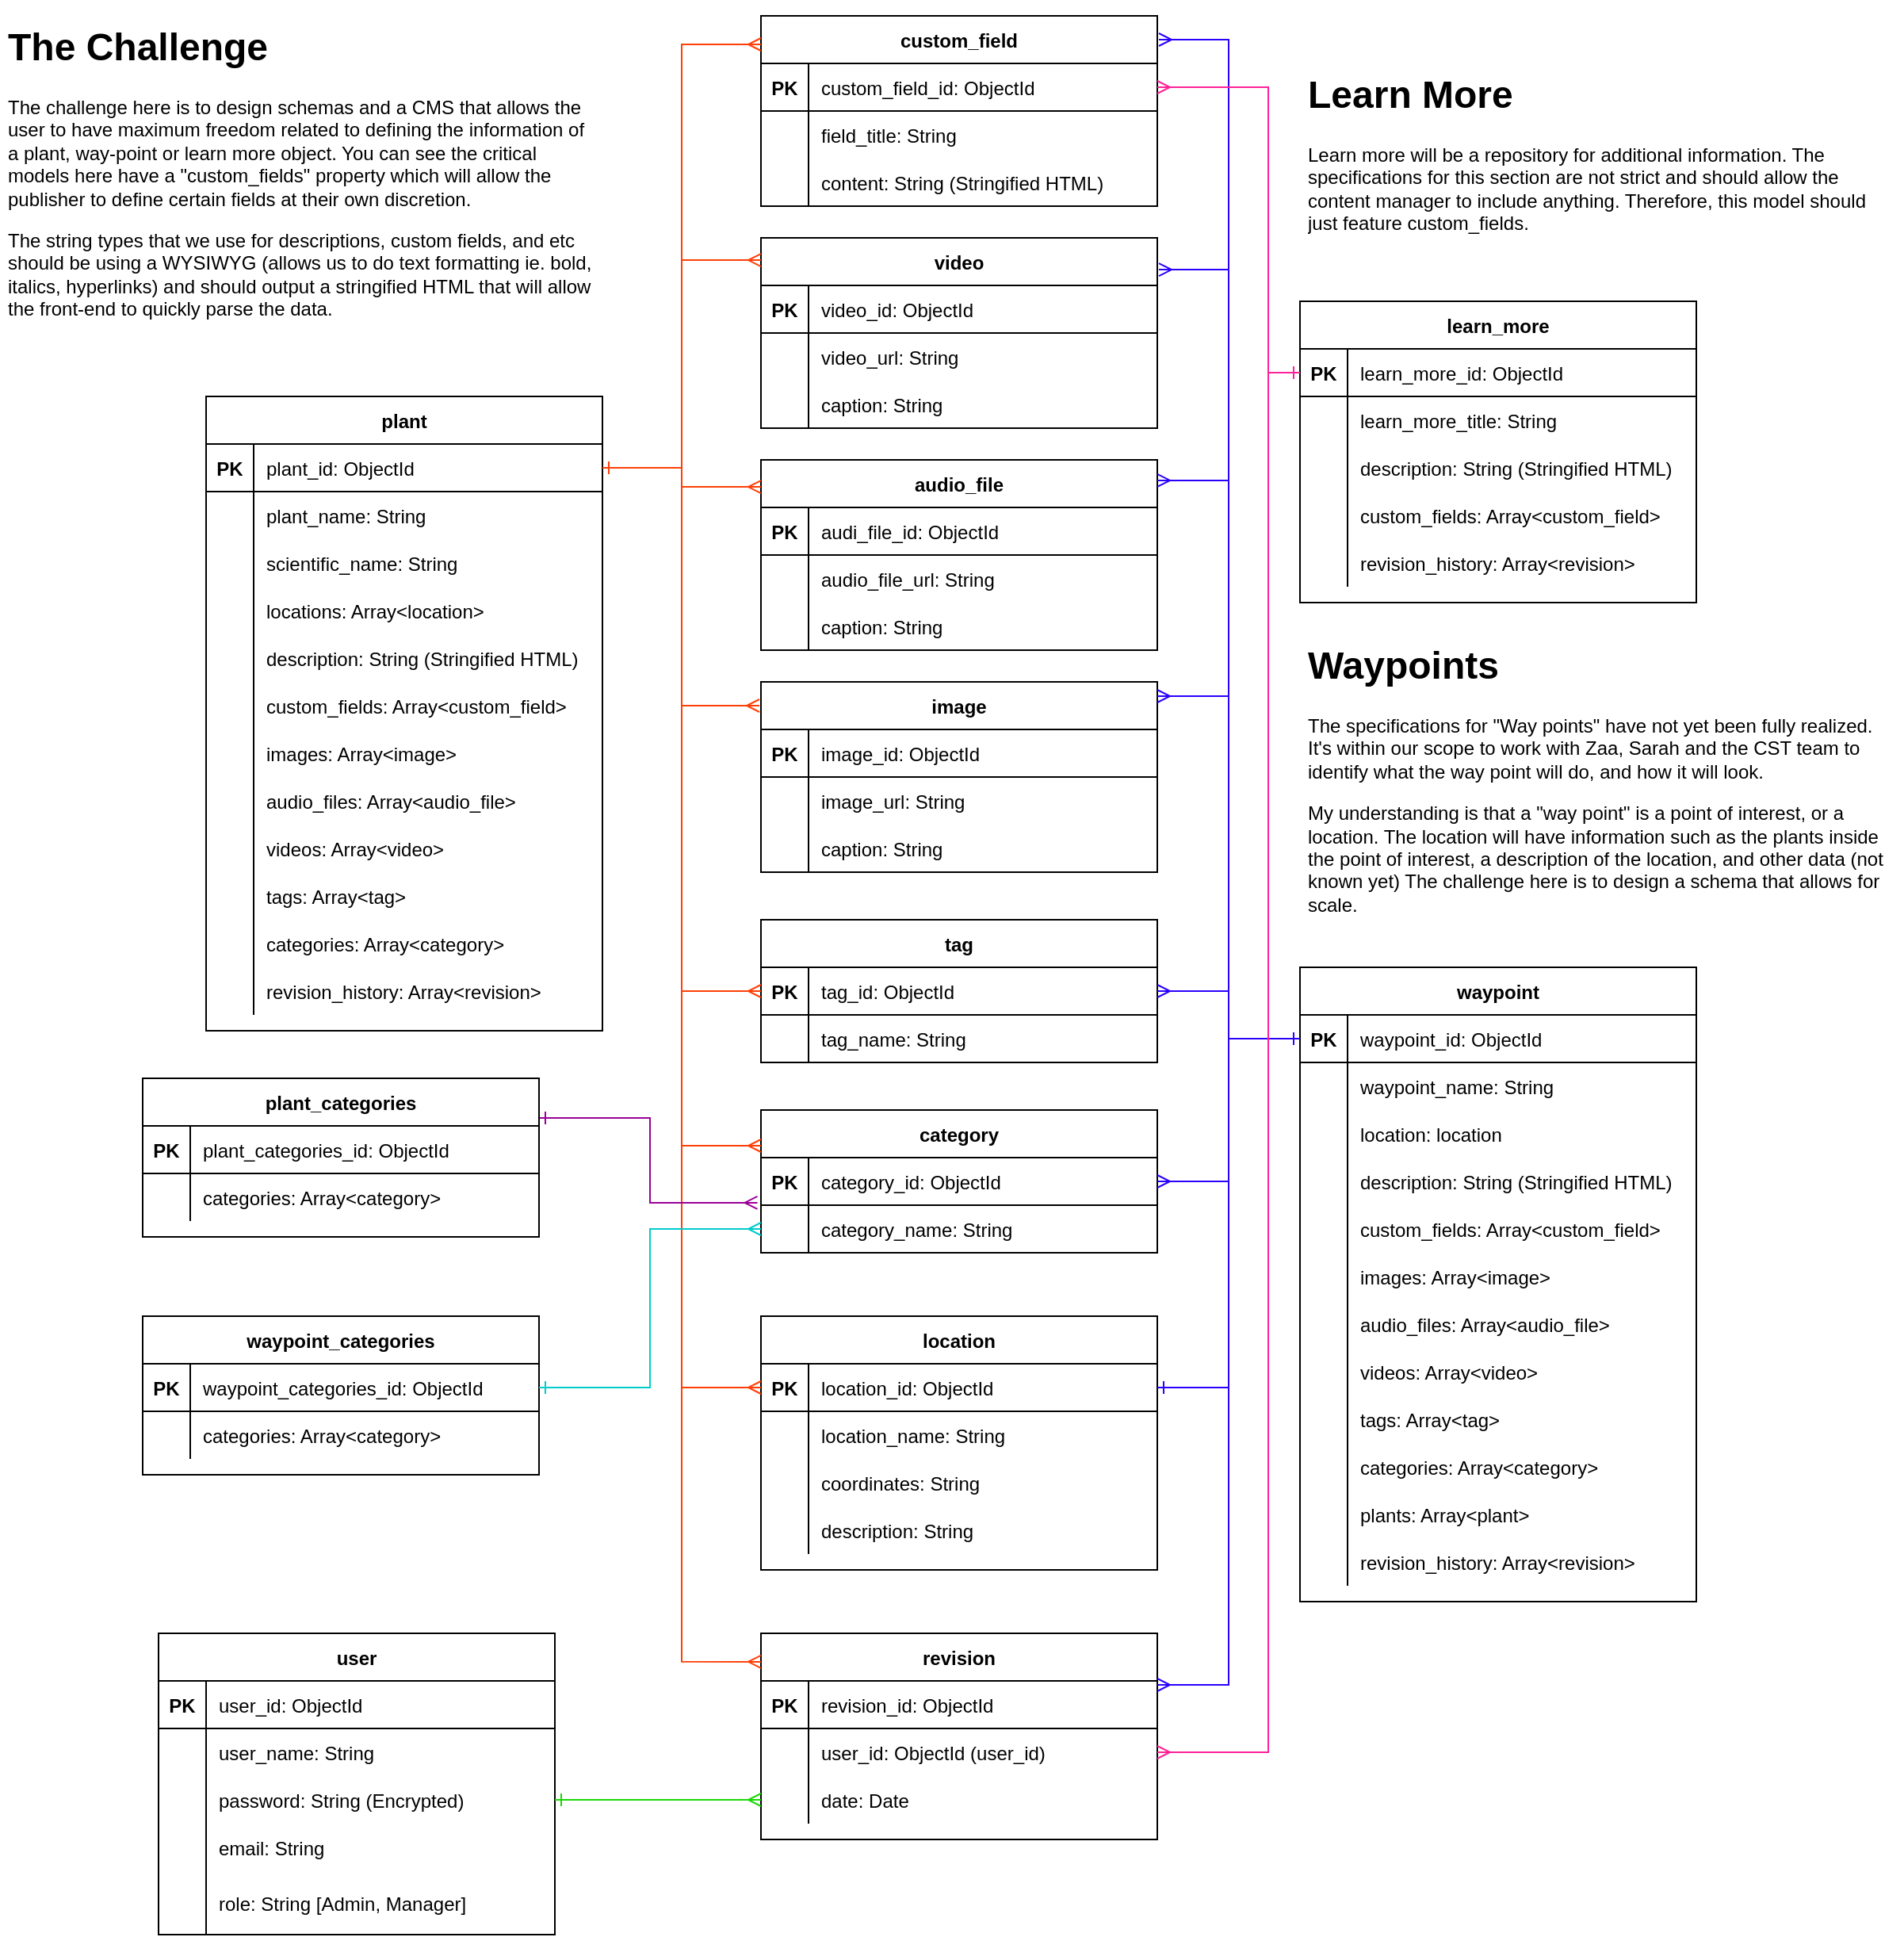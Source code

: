 <mxfile version="14.5.3" type="device"><diagram id="R2lEEEUBdFMjLlhIrx00" name="Page-1"><mxGraphModel dx="1301" dy="1934" grid="1" gridSize="10" guides="1" tooltips="1" connect="1" arrows="1" fold="1" page="1" pageScale="1" pageWidth="850" pageHeight="1100" math="0" shadow="0" extFonts="Permanent Marker^https://fonts.googleapis.com/css?family=Permanent+Marker"><root><mxCell id="0"/><mxCell id="1" parent="0"/><mxCell id="C-vyLk0tnHw3VtMMgP7b-23" value="plant" style="shape=table;startSize=30;container=1;collapsible=1;childLayout=tableLayout;fixedRows=1;rowLines=0;fontStyle=1;align=center;resizeLast=1;" parent="1" vertex="1"><mxGeometry x="370" y="80" width="250" height="400" as="geometry"/></mxCell><mxCell id="C-vyLk0tnHw3VtMMgP7b-24" value="" style="shape=partialRectangle;collapsible=0;dropTarget=0;pointerEvents=0;fillColor=none;points=[[0,0.5],[1,0.5]];portConstraint=eastwest;top=0;left=0;right=0;bottom=1;" parent="C-vyLk0tnHw3VtMMgP7b-23" vertex="1"><mxGeometry y="30" width="250" height="30" as="geometry"/></mxCell><mxCell id="C-vyLk0tnHw3VtMMgP7b-25" value="PK" style="shape=partialRectangle;overflow=hidden;connectable=0;fillColor=none;top=0;left=0;bottom=0;right=0;fontStyle=1;" parent="C-vyLk0tnHw3VtMMgP7b-24" vertex="1"><mxGeometry width="30" height="30" as="geometry"/></mxCell><mxCell id="C-vyLk0tnHw3VtMMgP7b-26" value="plant_id: ObjectId" style="shape=partialRectangle;overflow=hidden;connectable=0;fillColor=none;top=0;left=0;bottom=0;right=0;align=left;spacingLeft=6;fontStyle=0;" parent="C-vyLk0tnHw3VtMMgP7b-24" vertex="1"><mxGeometry x="30" width="220" height="30" as="geometry"/></mxCell><mxCell id="C-vyLk0tnHw3VtMMgP7b-27" value="" style="shape=partialRectangle;collapsible=0;dropTarget=0;pointerEvents=0;fillColor=none;points=[[0,0.5],[1,0.5]];portConstraint=eastwest;top=0;left=0;right=0;bottom=0;" parent="C-vyLk0tnHw3VtMMgP7b-23" vertex="1"><mxGeometry y="60" width="250" height="30" as="geometry"/></mxCell><mxCell id="C-vyLk0tnHw3VtMMgP7b-28" value="" style="shape=partialRectangle;overflow=hidden;connectable=0;fillColor=none;top=0;left=0;bottom=0;right=0;" parent="C-vyLk0tnHw3VtMMgP7b-27" vertex="1"><mxGeometry width="30" height="30" as="geometry"/></mxCell><mxCell id="C-vyLk0tnHw3VtMMgP7b-29" value="plant_name: String" style="shape=partialRectangle;overflow=hidden;connectable=0;fillColor=none;top=0;left=0;bottom=0;right=0;align=left;spacingLeft=6;" parent="C-vyLk0tnHw3VtMMgP7b-27" vertex="1"><mxGeometry x="30" width="220" height="30" as="geometry"/></mxCell><mxCell id="rjlyOs_NQxQxMs1y-BMm-17" value="" style="shape=partialRectangle;collapsible=0;dropTarget=0;pointerEvents=0;fillColor=none;points=[[0,0.5],[1,0.5]];portConstraint=eastwest;top=0;left=0;right=0;bottom=0;" vertex="1" parent="C-vyLk0tnHw3VtMMgP7b-23"><mxGeometry y="90" width="250" height="30" as="geometry"/></mxCell><mxCell id="rjlyOs_NQxQxMs1y-BMm-18" value="" style="shape=partialRectangle;overflow=hidden;connectable=0;fillColor=none;top=0;left=0;bottom=0;right=0;" vertex="1" parent="rjlyOs_NQxQxMs1y-BMm-17"><mxGeometry width="30" height="30" as="geometry"/></mxCell><mxCell id="rjlyOs_NQxQxMs1y-BMm-19" value="scientific_name: String" style="shape=partialRectangle;overflow=hidden;connectable=0;fillColor=none;top=0;left=0;bottom=0;right=0;align=left;spacingLeft=6;" vertex="1" parent="rjlyOs_NQxQxMs1y-BMm-17"><mxGeometry x="30" width="220" height="30" as="geometry"/></mxCell><mxCell id="nRMLL-V5fSubDmU-MLT4-1" value="" style="shape=partialRectangle;collapsible=0;dropTarget=0;pointerEvents=0;fillColor=none;points=[[0,0.5],[1,0.5]];portConstraint=eastwest;top=0;left=0;right=0;bottom=0;" parent="C-vyLk0tnHw3VtMMgP7b-23" vertex="1"><mxGeometry y="120" width="250" height="30" as="geometry"/></mxCell><mxCell id="nRMLL-V5fSubDmU-MLT4-2" value="" style="shape=partialRectangle;overflow=hidden;connectable=0;fillColor=none;top=0;left=0;bottom=0;right=0;" parent="nRMLL-V5fSubDmU-MLT4-1" vertex="1"><mxGeometry width="30" height="30" as="geometry"/></mxCell><mxCell id="nRMLL-V5fSubDmU-MLT4-3" value="locations: Array&lt;location&gt; " style="shape=partialRectangle;overflow=hidden;connectable=0;fillColor=none;top=0;left=0;bottom=0;right=0;align=left;spacingLeft=6;" parent="nRMLL-V5fSubDmU-MLT4-1" vertex="1"><mxGeometry x="30" width="220" height="30" as="geometry"/></mxCell><mxCell id="nRMLL-V5fSubDmU-MLT4-4" value="" style="shape=partialRectangle;collapsible=0;dropTarget=0;pointerEvents=0;fillColor=none;points=[[0,0.5],[1,0.5]];portConstraint=eastwest;top=0;left=0;right=0;bottom=0;" parent="C-vyLk0tnHw3VtMMgP7b-23" vertex="1"><mxGeometry y="150" width="250" height="30" as="geometry"/></mxCell><mxCell id="nRMLL-V5fSubDmU-MLT4-5" value="" style="shape=partialRectangle;overflow=hidden;connectable=0;fillColor=none;top=0;left=0;bottom=0;right=0;" parent="nRMLL-V5fSubDmU-MLT4-4" vertex="1"><mxGeometry width="30" height="30" as="geometry"/></mxCell><mxCell id="nRMLL-V5fSubDmU-MLT4-6" value="description: String (Stringified HTML)" style="shape=partialRectangle;overflow=hidden;connectable=0;fillColor=none;top=0;left=0;bottom=0;right=0;align=left;spacingLeft=6;" parent="nRMLL-V5fSubDmU-MLT4-4" vertex="1"><mxGeometry x="30" width="220" height="30" as="geometry"/></mxCell><mxCell id="nRMLL-V5fSubDmU-MLT4-7" value="" style="shape=partialRectangle;collapsible=0;dropTarget=0;pointerEvents=0;fillColor=none;points=[[0,0.5],[1,0.5]];portConstraint=eastwest;top=0;left=0;right=0;bottom=0;" parent="C-vyLk0tnHw3VtMMgP7b-23" vertex="1"><mxGeometry y="180" width="250" height="30" as="geometry"/></mxCell><mxCell id="nRMLL-V5fSubDmU-MLT4-8" value="" style="shape=partialRectangle;overflow=hidden;connectable=0;fillColor=none;top=0;left=0;bottom=0;right=0;" parent="nRMLL-V5fSubDmU-MLT4-7" vertex="1"><mxGeometry width="30" height="30" as="geometry"/></mxCell><mxCell id="nRMLL-V5fSubDmU-MLT4-9" value="custom_fields: Array&lt;custom_field&gt;" style="shape=partialRectangle;overflow=hidden;connectable=0;fillColor=none;top=0;left=0;bottom=0;right=0;align=left;spacingLeft=6;" parent="nRMLL-V5fSubDmU-MLT4-7" vertex="1"><mxGeometry x="30" width="220" height="30" as="geometry"/></mxCell><mxCell id="nRMLL-V5fSubDmU-MLT4-10" value="" style="shape=partialRectangle;collapsible=0;dropTarget=0;pointerEvents=0;fillColor=none;points=[[0,0.5],[1,0.5]];portConstraint=eastwest;top=0;left=0;right=0;bottom=0;" parent="C-vyLk0tnHw3VtMMgP7b-23" vertex="1"><mxGeometry y="210" width="250" height="30" as="geometry"/></mxCell><mxCell id="nRMLL-V5fSubDmU-MLT4-11" value="" style="shape=partialRectangle;overflow=hidden;connectable=0;fillColor=none;top=0;left=0;bottom=0;right=0;" parent="nRMLL-V5fSubDmU-MLT4-10" vertex="1"><mxGeometry width="30" height="30" as="geometry"/></mxCell><mxCell id="nRMLL-V5fSubDmU-MLT4-12" value="images: Array&lt;image&gt;" style="shape=partialRectangle;overflow=hidden;connectable=0;fillColor=none;top=0;left=0;bottom=0;right=0;align=left;spacingLeft=6;" parent="nRMLL-V5fSubDmU-MLT4-10" vertex="1"><mxGeometry x="30" width="220" height="30" as="geometry"/></mxCell><mxCell id="nRMLL-V5fSubDmU-MLT4-13" value="" style="shape=partialRectangle;collapsible=0;dropTarget=0;pointerEvents=0;fillColor=none;points=[[0,0.5],[1,0.5]];portConstraint=eastwest;top=0;left=0;right=0;bottom=0;" parent="C-vyLk0tnHw3VtMMgP7b-23" vertex="1"><mxGeometry y="240" width="250" height="30" as="geometry"/></mxCell><mxCell id="nRMLL-V5fSubDmU-MLT4-14" value="" style="shape=partialRectangle;overflow=hidden;connectable=0;fillColor=none;top=0;left=0;bottom=0;right=0;" parent="nRMLL-V5fSubDmU-MLT4-13" vertex="1"><mxGeometry width="30" height="30" as="geometry"/></mxCell><mxCell id="nRMLL-V5fSubDmU-MLT4-15" value="audio_files: Array&lt;audio_file&gt;" style="shape=partialRectangle;overflow=hidden;connectable=0;fillColor=none;top=0;left=0;bottom=0;right=0;align=left;spacingLeft=6;" parent="nRMLL-V5fSubDmU-MLT4-13" vertex="1"><mxGeometry x="30" width="220" height="30" as="geometry"/></mxCell><mxCell id="nRMLL-V5fSubDmU-MLT4-16" value="" style="shape=partialRectangle;collapsible=0;dropTarget=0;pointerEvents=0;fillColor=none;points=[[0,0.5],[1,0.5]];portConstraint=eastwest;top=0;left=0;right=0;bottom=0;" parent="C-vyLk0tnHw3VtMMgP7b-23" vertex="1"><mxGeometry y="270" width="250" height="30" as="geometry"/></mxCell><mxCell id="nRMLL-V5fSubDmU-MLT4-17" value="" style="shape=partialRectangle;overflow=hidden;connectable=0;fillColor=none;top=0;left=0;bottom=0;right=0;" parent="nRMLL-V5fSubDmU-MLT4-16" vertex="1"><mxGeometry width="30" height="30" as="geometry"/></mxCell><mxCell id="nRMLL-V5fSubDmU-MLT4-18" value="videos: Array&lt;video&gt;" style="shape=partialRectangle;overflow=hidden;connectable=0;fillColor=none;top=0;left=0;bottom=0;right=0;align=left;spacingLeft=6;" parent="nRMLL-V5fSubDmU-MLT4-16" vertex="1"><mxGeometry x="30" width="220" height="30" as="geometry"/></mxCell><mxCell id="nRMLL-V5fSubDmU-MLT4-79" value="" style="shape=partialRectangle;collapsible=0;dropTarget=0;pointerEvents=0;fillColor=none;points=[[0,0.5],[1,0.5]];portConstraint=eastwest;top=0;left=0;right=0;bottom=0;" parent="C-vyLk0tnHw3VtMMgP7b-23" vertex="1"><mxGeometry y="300" width="250" height="30" as="geometry"/></mxCell><mxCell id="nRMLL-V5fSubDmU-MLT4-80" value="" style="shape=partialRectangle;overflow=hidden;connectable=0;fillColor=none;top=0;left=0;bottom=0;right=0;" parent="nRMLL-V5fSubDmU-MLT4-79" vertex="1"><mxGeometry width="30" height="30" as="geometry"/></mxCell><mxCell id="nRMLL-V5fSubDmU-MLT4-81" value="tags: Array&lt;tag&gt;" style="shape=partialRectangle;overflow=hidden;connectable=0;fillColor=none;top=0;left=0;bottom=0;right=0;align=left;spacingLeft=6;" parent="nRMLL-V5fSubDmU-MLT4-79" vertex="1"><mxGeometry x="30" width="220" height="30" as="geometry"/></mxCell><mxCell id="nRMLL-V5fSubDmU-MLT4-82" value="" style="shape=partialRectangle;collapsible=0;dropTarget=0;pointerEvents=0;fillColor=none;points=[[0,0.5],[1,0.5]];portConstraint=eastwest;top=0;left=0;right=0;bottom=0;" parent="C-vyLk0tnHw3VtMMgP7b-23" vertex="1"><mxGeometry y="330" width="250" height="30" as="geometry"/></mxCell><mxCell id="nRMLL-V5fSubDmU-MLT4-83" value="" style="shape=partialRectangle;overflow=hidden;connectable=0;fillColor=none;top=0;left=0;bottom=0;right=0;" parent="nRMLL-V5fSubDmU-MLT4-82" vertex="1"><mxGeometry width="30" height="30" as="geometry"/></mxCell><mxCell id="nRMLL-V5fSubDmU-MLT4-84" value="categories: Array&lt;category&gt;" style="shape=partialRectangle;overflow=hidden;connectable=0;fillColor=none;top=0;left=0;bottom=0;right=0;align=left;spacingLeft=6;" parent="nRMLL-V5fSubDmU-MLT4-82" vertex="1"><mxGeometry x="30" width="220" height="30" as="geometry"/></mxCell><mxCell id="nRMLL-V5fSubDmU-MLT4-229" value="" style="shape=partialRectangle;collapsible=0;dropTarget=0;pointerEvents=0;fillColor=none;points=[[0,0.5],[1,0.5]];portConstraint=eastwest;top=0;left=0;right=0;bottom=0;" parent="C-vyLk0tnHw3VtMMgP7b-23" vertex="1"><mxGeometry y="360" width="250" height="30" as="geometry"/></mxCell><mxCell id="nRMLL-V5fSubDmU-MLT4-230" value="" style="shape=partialRectangle;overflow=hidden;connectable=0;fillColor=none;top=0;left=0;bottom=0;right=0;" parent="nRMLL-V5fSubDmU-MLT4-229" vertex="1"><mxGeometry width="30" height="30" as="geometry"/></mxCell><mxCell id="nRMLL-V5fSubDmU-MLT4-231" value="revision_history: Array&lt;revision&gt;" style="shape=partialRectangle;overflow=hidden;connectable=0;fillColor=none;top=0;left=0;bottom=0;right=0;align=left;spacingLeft=6;" parent="nRMLL-V5fSubDmU-MLT4-229" vertex="1"><mxGeometry x="30" width="220" height="30" as="geometry"/></mxCell><mxCell id="nRMLL-V5fSubDmU-MLT4-19" value="custom_field" style="shape=table;startSize=30;container=1;collapsible=1;childLayout=tableLayout;fixedRows=1;rowLines=0;fontStyle=1;align=center;resizeLast=1;" parent="1" vertex="1"><mxGeometry x="720" y="-160" width="250" height="120" as="geometry"/></mxCell><mxCell id="nRMLL-V5fSubDmU-MLT4-20" value="" style="shape=partialRectangle;collapsible=0;dropTarget=0;pointerEvents=0;fillColor=none;points=[[0,0.5],[1,0.5]];portConstraint=eastwest;top=0;left=0;right=0;bottom=1;" parent="nRMLL-V5fSubDmU-MLT4-19" vertex="1"><mxGeometry y="30" width="250" height="30" as="geometry"/></mxCell><mxCell id="nRMLL-V5fSubDmU-MLT4-21" value="PK" style="shape=partialRectangle;overflow=hidden;connectable=0;fillColor=none;top=0;left=0;bottom=0;right=0;fontStyle=1;" parent="nRMLL-V5fSubDmU-MLT4-20" vertex="1"><mxGeometry width="30" height="30" as="geometry"/></mxCell><mxCell id="nRMLL-V5fSubDmU-MLT4-22" value="custom_field_id: ObjectId" style="shape=partialRectangle;overflow=hidden;connectable=0;fillColor=none;top=0;left=0;bottom=0;right=0;align=left;spacingLeft=6;fontStyle=0;" parent="nRMLL-V5fSubDmU-MLT4-20" vertex="1"><mxGeometry x="30" width="220" height="30" as="geometry"/></mxCell><mxCell id="nRMLL-V5fSubDmU-MLT4-23" value="" style="shape=partialRectangle;collapsible=0;dropTarget=0;pointerEvents=0;fillColor=none;points=[[0,0.5],[1,0.5]];portConstraint=eastwest;top=0;left=0;right=0;bottom=0;" parent="nRMLL-V5fSubDmU-MLT4-19" vertex="1"><mxGeometry y="60" width="250" height="30" as="geometry"/></mxCell><mxCell id="nRMLL-V5fSubDmU-MLT4-24" value="" style="shape=partialRectangle;overflow=hidden;connectable=0;fillColor=none;top=0;left=0;bottom=0;right=0;" parent="nRMLL-V5fSubDmU-MLT4-23" vertex="1"><mxGeometry width="30" height="30" as="geometry"/></mxCell><mxCell id="nRMLL-V5fSubDmU-MLT4-25" value="field_title: String" style="shape=partialRectangle;overflow=hidden;connectable=0;fillColor=none;top=0;left=0;bottom=0;right=0;align=left;spacingLeft=6;" parent="nRMLL-V5fSubDmU-MLT4-23" vertex="1"><mxGeometry x="30" width="220" height="30" as="geometry"/></mxCell><mxCell id="nRMLL-V5fSubDmU-MLT4-26" value="" style="shape=partialRectangle;collapsible=0;dropTarget=0;pointerEvents=0;fillColor=none;points=[[0,0.5],[1,0.5]];portConstraint=eastwest;top=0;left=0;right=0;bottom=0;" parent="nRMLL-V5fSubDmU-MLT4-19" vertex="1"><mxGeometry y="90" width="250" height="30" as="geometry"/></mxCell><mxCell id="nRMLL-V5fSubDmU-MLT4-27" value="" style="shape=partialRectangle;overflow=hidden;connectable=0;fillColor=none;top=0;left=0;bottom=0;right=0;" parent="nRMLL-V5fSubDmU-MLT4-26" vertex="1"><mxGeometry width="30" height="30" as="geometry"/></mxCell><mxCell id="nRMLL-V5fSubDmU-MLT4-28" value="content: String (Stringified HTML)" style="shape=partialRectangle;overflow=hidden;connectable=0;fillColor=none;top=0;left=0;bottom=0;right=0;align=left;spacingLeft=6;" parent="nRMLL-V5fSubDmU-MLT4-26" vertex="1"><mxGeometry x="30" width="220" height="30" as="geometry"/></mxCell><mxCell id="nRMLL-V5fSubDmU-MLT4-45" value="image" style="shape=table;startSize=30;container=1;collapsible=1;childLayout=tableLayout;fixedRows=1;rowLines=0;fontStyle=1;align=center;resizeLast=1;" parent="1" vertex="1"><mxGeometry x="720" y="260" width="250" height="120" as="geometry"/></mxCell><mxCell id="nRMLL-V5fSubDmU-MLT4-46" value="" style="shape=partialRectangle;collapsible=0;dropTarget=0;pointerEvents=0;fillColor=none;points=[[0,0.5],[1,0.5]];portConstraint=eastwest;top=0;left=0;right=0;bottom=1;" parent="nRMLL-V5fSubDmU-MLT4-45" vertex="1"><mxGeometry y="30" width="250" height="30" as="geometry"/></mxCell><mxCell id="nRMLL-V5fSubDmU-MLT4-47" value="PK" style="shape=partialRectangle;overflow=hidden;connectable=0;fillColor=none;top=0;left=0;bottom=0;right=0;fontStyle=1;" parent="nRMLL-V5fSubDmU-MLT4-46" vertex="1"><mxGeometry width="30" height="30" as="geometry"/></mxCell><mxCell id="nRMLL-V5fSubDmU-MLT4-48" value="image_id: ObjectId" style="shape=partialRectangle;overflow=hidden;connectable=0;fillColor=none;top=0;left=0;bottom=0;right=0;align=left;spacingLeft=6;fontStyle=0;" parent="nRMLL-V5fSubDmU-MLT4-46" vertex="1"><mxGeometry x="30" width="220" height="30" as="geometry"/></mxCell><mxCell id="nRMLL-V5fSubDmU-MLT4-49" value="" style="shape=partialRectangle;collapsible=0;dropTarget=0;pointerEvents=0;fillColor=none;points=[[0,0.5],[1,0.5]];portConstraint=eastwest;top=0;left=0;right=0;bottom=0;" parent="nRMLL-V5fSubDmU-MLT4-45" vertex="1"><mxGeometry y="60" width="250" height="30" as="geometry"/></mxCell><mxCell id="nRMLL-V5fSubDmU-MLT4-50" value="" style="shape=partialRectangle;overflow=hidden;connectable=0;fillColor=none;top=0;left=0;bottom=0;right=0;" parent="nRMLL-V5fSubDmU-MLT4-49" vertex="1"><mxGeometry width="30" height="30" as="geometry"/></mxCell><mxCell id="nRMLL-V5fSubDmU-MLT4-51" value="image_url: String" style="shape=partialRectangle;overflow=hidden;connectable=0;fillColor=none;top=0;left=0;bottom=0;right=0;align=left;spacingLeft=6;" parent="nRMLL-V5fSubDmU-MLT4-49" vertex="1"><mxGeometry x="30" width="220" height="30" as="geometry"/></mxCell><mxCell id="nRMLL-V5fSubDmU-MLT4-52" value="" style="shape=partialRectangle;collapsible=0;dropTarget=0;pointerEvents=0;fillColor=none;points=[[0,0.5],[1,0.5]];portConstraint=eastwest;top=0;left=0;right=0;bottom=0;" parent="nRMLL-V5fSubDmU-MLT4-45" vertex="1"><mxGeometry y="90" width="250" height="30" as="geometry"/></mxCell><mxCell id="nRMLL-V5fSubDmU-MLT4-53" value="" style="shape=partialRectangle;overflow=hidden;connectable=0;fillColor=none;top=0;left=0;bottom=0;right=0;" parent="nRMLL-V5fSubDmU-MLT4-52" vertex="1"><mxGeometry width="30" height="30" as="geometry"/></mxCell><mxCell id="nRMLL-V5fSubDmU-MLT4-54" value="caption: String" style="shape=partialRectangle;overflow=hidden;connectable=0;fillColor=none;top=0;left=0;bottom=0;right=0;align=left;spacingLeft=6;" parent="nRMLL-V5fSubDmU-MLT4-52" vertex="1"><mxGeometry x="30" width="220" height="30" as="geometry"/></mxCell><mxCell id="nRMLL-V5fSubDmU-MLT4-55" value="audio_file" style="shape=table;startSize=30;container=1;collapsible=1;childLayout=tableLayout;fixedRows=1;rowLines=0;fontStyle=1;align=center;resizeLast=1;" parent="1" vertex="1"><mxGeometry x="720" y="120" width="250" height="120" as="geometry"/></mxCell><mxCell id="nRMLL-V5fSubDmU-MLT4-56" value="" style="shape=partialRectangle;collapsible=0;dropTarget=0;pointerEvents=0;fillColor=none;points=[[0,0.5],[1,0.5]];portConstraint=eastwest;top=0;left=0;right=0;bottom=1;" parent="nRMLL-V5fSubDmU-MLT4-55" vertex="1"><mxGeometry y="30" width="250" height="30" as="geometry"/></mxCell><mxCell id="nRMLL-V5fSubDmU-MLT4-57" value="PK" style="shape=partialRectangle;overflow=hidden;connectable=0;fillColor=none;top=0;left=0;bottom=0;right=0;fontStyle=1;" parent="nRMLL-V5fSubDmU-MLT4-56" vertex="1"><mxGeometry width="30" height="30" as="geometry"/></mxCell><mxCell id="nRMLL-V5fSubDmU-MLT4-58" value="audi_file_id: ObjectId" style="shape=partialRectangle;overflow=hidden;connectable=0;fillColor=none;top=0;left=0;bottom=0;right=0;align=left;spacingLeft=6;fontStyle=0;" parent="nRMLL-V5fSubDmU-MLT4-56" vertex="1"><mxGeometry x="30" width="220" height="30" as="geometry"/></mxCell><mxCell id="nRMLL-V5fSubDmU-MLT4-59" value="" style="shape=partialRectangle;collapsible=0;dropTarget=0;pointerEvents=0;fillColor=none;points=[[0,0.5],[1,0.5]];portConstraint=eastwest;top=0;left=0;right=0;bottom=0;" parent="nRMLL-V5fSubDmU-MLT4-55" vertex="1"><mxGeometry y="60" width="250" height="30" as="geometry"/></mxCell><mxCell id="nRMLL-V5fSubDmU-MLT4-60" value="" style="shape=partialRectangle;overflow=hidden;connectable=0;fillColor=none;top=0;left=0;bottom=0;right=0;" parent="nRMLL-V5fSubDmU-MLT4-59" vertex="1"><mxGeometry width="30" height="30" as="geometry"/></mxCell><mxCell id="nRMLL-V5fSubDmU-MLT4-61" value="audio_file_url: String" style="shape=partialRectangle;overflow=hidden;connectable=0;fillColor=none;top=0;left=0;bottom=0;right=0;align=left;spacingLeft=6;" parent="nRMLL-V5fSubDmU-MLT4-59" vertex="1"><mxGeometry x="30" width="220" height="30" as="geometry"/></mxCell><mxCell id="nRMLL-V5fSubDmU-MLT4-62" value="" style="shape=partialRectangle;collapsible=0;dropTarget=0;pointerEvents=0;fillColor=none;points=[[0,0.5],[1,0.5]];portConstraint=eastwest;top=0;left=0;right=0;bottom=0;" parent="nRMLL-V5fSubDmU-MLT4-55" vertex="1"><mxGeometry y="90" width="250" height="30" as="geometry"/></mxCell><mxCell id="nRMLL-V5fSubDmU-MLT4-63" value="" style="shape=partialRectangle;overflow=hidden;connectable=0;fillColor=none;top=0;left=0;bottom=0;right=0;" parent="nRMLL-V5fSubDmU-MLT4-62" vertex="1"><mxGeometry width="30" height="30" as="geometry"/></mxCell><mxCell id="nRMLL-V5fSubDmU-MLT4-64" value="caption: String" style="shape=partialRectangle;overflow=hidden;connectable=0;fillColor=none;top=0;left=0;bottom=0;right=0;align=left;spacingLeft=6;" parent="nRMLL-V5fSubDmU-MLT4-62" vertex="1"><mxGeometry x="30" width="220" height="30" as="geometry"/></mxCell><mxCell id="nRMLL-V5fSubDmU-MLT4-65" value="video" style="shape=table;startSize=30;container=1;collapsible=1;childLayout=tableLayout;fixedRows=1;rowLines=0;fontStyle=1;align=center;resizeLast=1;" parent="1" vertex="1"><mxGeometry x="720" y="-20" width="250" height="120" as="geometry"/></mxCell><mxCell id="nRMLL-V5fSubDmU-MLT4-66" value="" style="shape=partialRectangle;collapsible=0;dropTarget=0;pointerEvents=0;fillColor=none;points=[[0,0.5],[1,0.5]];portConstraint=eastwest;top=0;left=0;right=0;bottom=1;" parent="nRMLL-V5fSubDmU-MLT4-65" vertex="1"><mxGeometry y="30" width="250" height="30" as="geometry"/></mxCell><mxCell id="nRMLL-V5fSubDmU-MLT4-67" value="PK" style="shape=partialRectangle;overflow=hidden;connectable=0;fillColor=none;top=0;left=0;bottom=0;right=0;fontStyle=1;" parent="nRMLL-V5fSubDmU-MLT4-66" vertex="1"><mxGeometry width="30" height="30" as="geometry"/></mxCell><mxCell id="nRMLL-V5fSubDmU-MLT4-68" value="video_id: ObjectId" style="shape=partialRectangle;overflow=hidden;connectable=0;fillColor=none;top=0;left=0;bottom=0;right=0;align=left;spacingLeft=6;fontStyle=0;" parent="nRMLL-V5fSubDmU-MLT4-66" vertex="1"><mxGeometry x="30" width="220" height="30" as="geometry"/></mxCell><mxCell id="nRMLL-V5fSubDmU-MLT4-69" value="" style="shape=partialRectangle;collapsible=0;dropTarget=0;pointerEvents=0;fillColor=none;points=[[0,0.5],[1,0.5]];portConstraint=eastwest;top=0;left=0;right=0;bottom=0;" parent="nRMLL-V5fSubDmU-MLT4-65" vertex="1"><mxGeometry y="60" width="250" height="30" as="geometry"/></mxCell><mxCell id="nRMLL-V5fSubDmU-MLT4-70" value="" style="shape=partialRectangle;overflow=hidden;connectable=0;fillColor=none;top=0;left=0;bottom=0;right=0;" parent="nRMLL-V5fSubDmU-MLT4-69" vertex="1"><mxGeometry width="30" height="30" as="geometry"/></mxCell><mxCell id="nRMLL-V5fSubDmU-MLT4-71" value="video_url: String" style="shape=partialRectangle;overflow=hidden;connectable=0;fillColor=none;top=0;left=0;bottom=0;right=0;align=left;spacingLeft=6;" parent="nRMLL-V5fSubDmU-MLT4-69" vertex="1"><mxGeometry x="30" width="220" height="30" as="geometry"/></mxCell><mxCell id="nRMLL-V5fSubDmU-MLT4-72" value="" style="shape=partialRectangle;collapsible=0;dropTarget=0;pointerEvents=0;fillColor=none;points=[[0,0.5],[1,0.5]];portConstraint=eastwest;top=0;left=0;right=0;bottom=0;" parent="nRMLL-V5fSubDmU-MLT4-65" vertex="1"><mxGeometry y="90" width="250" height="30" as="geometry"/></mxCell><mxCell id="nRMLL-V5fSubDmU-MLT4-73" value="" style="shape=partialRectangle;overflow=hidden;connectable=0;fillColor=none;top=0;left=0;bottom=0;right=0;" parent="nRMLL-V5fSubDmU-MLT4-72" vertex="1"><mxGeometry width="30" height="30" as="geometry"/></mxCell><mxCell id="nRMLL-V5fSubDmU-MLT4-74" value="caption: String" style="shape=partialRectangle;overflow=hidden;connectable=0;fillColor=none;top=0;left=0;bottom=0;right=0;align=left;spacingLeft=6;" parent="nRMLL-V5fSubDmU-MLT4-72" vertex="1"><mxGeometry x="30" width="220" height="30" as="geometry"/></mxCell><mxCell id="nRMLL-V5fSubDmU-MLT4-75" style="edgeStyle=orthogonalEdgeStyle;rounded=0;orthogonalLoop=1;jettySize=auto;html=1;exitX=1;exitY=0.5;exitDx=0;exitDy=0;entryX=0;entryY=0.15;entryDx=0;entryDy=0;entryPerimeter=0;endArrow=ERmany;endFill=0;strokeColor=#FF3F05;" parent="1" source="C-vyLk0tnHw3VtMMgP7b-24" target="nRMLL-V5fSubDmU-MLT4-19" edge="1"><mxGeometry relative="1" as="geometry"/></mxCell><mxCell id="nRMLL-V5fSubDmU-MLT4-76" style="edgeStyle=orthogonalEdgeStyle;rounded=0;orthogonalLoop=1;jettySize=auto;html=1;exitX=1;exitY=0.5;exitDx=0;exitDy=0;entryX=0;entryY=0.117;entryDx=0;entryDy=0;entryPerimeter=0;endArrow=ERmany;endFill=0;strokeColor=#FF3F05;" parent="1" source="C-vyLk0tnHw3VtMMgP7b-24" target="nRMLL-V5fSubDmU-MLT4-65" edge="1"><mxGeometry relative="1" as="geometry"/></mxCell><mxCell id="nRMLL-V5fSubDmU-MLT4-77" style="edgeStyle=orthogonalEdgeStyle;rounded=0;orthogonalLoop=1;jettySize=auto;html=1;exitX=1;exitY=0.5;exitDx=0;exitDy=0;entryX=0;entryY=0.142;entryDx=0;entryDy=0;entryPerimeter=0;endArrow=ERmany;endFill=0;strokeColor=#FF3F05;" parent="1" source="C-vyLk0tnHw3VtMMgP7b-24" target="nRMLL-V5fSubDmU-MLT4-55" edge="1"><mxGeometry relative="1" as="geometry"/></mxCell><mxCell id="nRMLL-V5fSubDmU-MLT4-78" style="edgeStyle=orthogonalEdgeStyle;rounded=0;orthogonalLoop=1;jettySize=auto;html=1;exitX=1;exitY=0.5;exitDx=0;exitDy=0;entryX=-0.004;entryY=0.125;entryDx=0;entryDy=0;entryPerimeter=0;endArrow=ERmany;endFill=0;strokeColor=#FF3F05;" parent="1" source="C-vyLk0tnHw3VtMMgP7b-24" target="nRMLL-V5fSubDmU-MLT4-45" edge="1"><mxGeometry relative="1" as="geometry"/></mxCell><mxCell id="nRMLL-V5fSubDmU-MLT4-86" value="tag" style="shape=table;startSize=30;container=1;collapsible=1;childLayout=tableLayout;fixedRows=1;rowLines=0;fontStyle=1;align=center;resizeLast=1;" parent="1" vertex="1"><mxGeometry x="720" y="410" width="250" height="90" as="geometry"/></mxCell><mxCell id="nRMLL-V5fSubDmU-MLT4-87" value="" style="shape=partialRectangle;collapsible=0;dropTarget=0;pointerEvents=0;fillColor=none;points=[[0,0.5],[1,0.5]];portConstraint=eastwest;top=0;left=0;right=0;bottom=1;" parent="nRMLL-V5fSubDmU-MLT4-86" vertex="1"><mxGeometry y="30" width="250" height="30" as="geometry"/></mxCell><mxCell id="nRMLL-V5fSubDmU-MLT4-88" value="PK" style="shape=partialRectangle;overflow=hidden;connectable=0;fillColor=none;top=0;left=0;bottom=0;right=0;fontStyle=1;" parent="nRMLL-V5fSubDmU-MLT4-87" vertex="1"><mxGeometry width="30" height="30" as="geometry"/></mxCell><mxCell id="nRMLL-V5fSubDmU-MLT4-89" value="tag_id: ObjectId" style="shape=partialRectangle;overflow=hidden;connectable=0;fillColor=none;top=0;left=0;bottom=0;right=0;align=left;spacingLeft=6;fontStyle=0;" parent="nRMLL-V5fSubDmU-MLT4-87" vertex="1"><mxGeometry x="30" width="220" height="30" as="geometry"/></mxCell><mxCell id="nRMLL-V5fSubDmU-MLT4-90" value="" style="shape=partialRectangle;collapsible=0;dropTarget=0;pointerEvents=0;fillColor=none;points=[[0,0.5],[1,0.5]];portConstraint=eastwest;top=0;left=0;right=0;bottom=0;" parent="nRMLL-V5fSubDmU-MLT4-86" vertex="1"><mxGeometry y="60" width="250" height="30" as="geometry"/></mxCell><mxCell id="nRMLL-V5fSubDmU-MLT4-91" value="" style="shape=partialRectangle;overflow=hidden;connectable=0;fillColor=none;top=0;left=0;bottom=0;right=0;" parent="nRMLL-V5fSubDmU-MLT4-90" vertex="1"><mxGeometry width="30" height="30" as="geometry"/></mxCell><mxCell id="nRMLL-V5fSubDmU-MLT4-92" value="tag_name: String" style="shape=partialRectangle;overflow=hidden;connectable=0;fillColor=none;top=0;left=0;bottom=0;right=0;align=left;spacingLeft=6;" parent="nRMLL-V5fSubDmU-MLT4-90" vertex="1"><mxGeometry x="30" width="220" height="30" as="geometry"/></mxCell><mxCell id="nRMLL-V5fSubDmU-MLT4-96" style="edgeStyle=orthogonalEdgeStyle;rounded=0;orthogonalLoop=1;jettySize=auto;html=1;exitX=1;exitY=0.5;exitDx=0;exitDy=0;entryX=0;entryY=0.5;entryDx=0;entryDy=0;endArrow=ERmany;endFill=0;strokeColor=#FF3F05;" parent="1" source="C-vyLk0tnHw3VtMMgP7b-24" target="nRMLL-V5fSubDmU-MLT4-87" edge="1"><mxGeometry relative="1" as="geometry"/></mxCell><mxCell id="nRMLL-V5fSubDmU-MLT4-97" value="category" style="shape=table;startSize=30;container=1;collapsible=1;childLayout=tableLayout;fixedRows=1;rowLines=0;fontStyle=1;align=center;resizeLast=1;" parent="1" vertex="1"><mxGeometry x="720" y="530" width="250" height="90" as="geometry"/></mxCell><mxCell id="nRMLL-V5fSubDmU-MLT4-98" value="" style="shape=partialRectangle;collapsible=0;dropTarget=0;pointerEvents=0;fillColor=none;points=[[0,0.5],[1,0.5]];portConstraint=eastwest;top=0;left=0;right=0;bottom=1;" parent="nRMLL-V5fSubDmU-MLT4-97" vertex="1"><mxGeometry y="30" width="250" height="30" as="geometry"/></mxCell><mxCell id="nRMLL-V5fSubDmU-MLT4-99" value="PK" style="shape=partialRectangle;overflow=hidden;connectable=0;fillColor=none;top=0;left=0;bottom=0;right=0;fontStyle=1;" parent="nRMLL-V5fSubDmU-MLT4-98" vertex="1"><mxGeometry width="30" height="30" as="geometry"/></mxCell><mxCell id="nRMLL-V5fSubDmU-MLT4-100" value="category_id: ObjectId" style="shape=partialRectangle;overflow=hidden;connectable=0;fillColor=none;top=0;left=0;bottom=0;right=0;align=left;spacingLeft=6;fontStyle=0;" parent="nRMLL-V5fSubDmU-MLT4-98" vertex="1"><mxGeometry x="30" width="220" height="30" as="geometry"/></mxCell><mxCell id="nRMLL-V5fSubDmU-MLT4-101" value="" style="shape=partialRectangle;collapsible=0;dropTarget=0;pointerEvents=0;fillColor=none;points=[[0,0.5],[1,0.5]];portConstraint=eastwest;top=0;left=0;right=0;bottom=0;" parent="nRMLL-V5fSubDmU-MLT4-97" vertex="1"><mxGeometry y="60" width="250" height="30" as="geometry"/></mxCell><mxCell id="nRMLL-V5fSubDmU-MLT4-102" value="" style="shape=partialRectangle;overflow=hidden;connectable=0;fillColor=none;top=0;left=0;bottom=0;right=0;" parent="nRMLL-V5fSubDmU-MLT4-101" vertex="1"><mxGeometry width="30" height="30" as="geometry"/></mxCell><mxCell id="nRMLL-V5fSubDmU-MLT4-103" value="category_name: String" style="shape=partialRectangle;overflow=hidden;connectable=0;fillColor=none;top=0;left=0;bottom=0;right=0;align=left;spacingLeft=6;" parent="nRMLL-V5fSubDmU-MLT4-101" vertex="1"><mxGeometry x="30" width="220" height="30" as="geometry"/></mxCell><mxCell id="nRMLL-V5fSubDmU-MLT4-104" style="edgeStyle=orthogonalEdgeStyle;rounded=0;orthogonalLoop=1;jettySize=auto;html=1;exitX=1;exitY=0.5;exitDx=0;exitDy=0;entryX=0;entryY=0.25;entryDx=0;entryDy=0;endArrow=ERmany;endFill=0;strokeColor=#FF3F05;" parent="1" source="C-vyLk0tnHw3VtMMgP7b-24" target="nRMLL-V5fSubDmU-MLT4-97" edge="1"><mxGeometry relative="1" as="geometry"/></mxCell><mxCell id="nRMLL-V5fSubDmU-MLT4-105" value="waypoint" style="shape=table;startSize=30;container=1;collapsible=1;childLayout=tableLayout;fixedRows=1;rowLines=0;fontStyle=1;align=center;resizeLast=1;" parent="1" vertex="1"><mxGeometry x="1060" y="440" width="250" height="400" as="geometry"/></mxCell><mxCell id="nRMLL-V5fSubDmU-MLT4-106" value="" style="shape=partialRectangle;collapsible=0;dropTarget=0;pointerEvents=0;fillColor=none;points=[[0,0.5],[1,0.5]];portConstraint=eastwest;top=0;left=0;right=0;bottom=1;" parent="nRMLL-V5fSubDmU-MLT4-105" vertex="1"><mxGeometry y="30" width="250" height="30" as="geometry"/></mxCell><mxCell id="nRMLL-V5fSubDmU-MLT4-107" value="PK" style="shape=partialRectangle;overflow=hidden;connectable=0;fillColor=none;top=0;left=0;bottom=0;right=0;fontStyle=1;" parent="nRMLL-V5fSubDmU-MLT4-106" vertex="1"><mxGeometry width="30" height="30" as="geometry"/></mxCell><mxCell id="nRMLL-V5fSubDmU-MLT4-108" value="waypoint_id: ObjectId" style="shape=partialRectangle;overflow=hidden;connectable=0;fillColor=none;top=0;left=0;bottom=0;right=0;align=left;spacingLeft=6;fontStyle=0;" parent="nRMLL-V5fSubDmU-MLT4-106" vertex="1"><mxGeometry x="30" width="220" height="30" as="geometry"/></mxCell><mxCell id="nRMLL-V5fSubDmU-MLT4-109" value="" style="shape=partialRectangle;collapsible=0;dropTarget=0;pointerEvents=0;fillColor=none;points=[[0,0.5],[1,0.5]];portConstraint=eastwest;top=0;left=0;right=0;bottom=0;" parent="nRMLL-V5fSubDmU-MLT4-105" vertex="1"><mxGeometry y="60" width="250" height="30" as="geometry"/></mxCell><mxCell id="nRMLL-V5fSubDmU-MLT4-110" value="" style="shape=partialRectangle;overflow=hidden;connectable=0;fillColor=none;top=0;left=0;bottom=0;right=0;" parent="nRMLL-V5fSubDmU-MLT4-109" vertex="1"><mxGeometry width="30" height="30" as="geometry"/></mxCell><mxCell id="nRMLL-V5fSubDmU-MLT4-111" value="waypoint_name: String" style="shape=partialRectangle;overflow=hidden;connectable=0;fillColor=none;top=0;left=0;bottom=0;right=0;align=left;spacingLeft=6;" parent="nRMLL-V5fSubDmU-MLT4-109" vertex="1"><mxGeometry x="30" width="220" height="30" as="geometry"/></mxCell><mxCell id="nRMLL-V5fSubDmU-MLT4-112" value="" style="shape=partialRectangle;collapsible=0;dropTarget=0;pointerEvents=0;fillColor=none;points=[[0,0.5],[1,0.5]];portConstraint=eastwest;top=0;left=0;right=0;bottom=0;" parent="nRMLL-V5fSubDmU-MLT4-105" vertex="1"><mxGeometry y="90" width="250" height="30" as="geometry"/></mxCell><mxCell id="nRMLL-V5fSubDmU-MLT4-113" value="" style="shape=partialRectangle;overflow=hidden;connectable=0;fillColor=none;top=0;left=0;bottom=0;right=0;" parent="nRMLL-V5fSubDmU-MLT4-112" vertex="1"><mxGeometry width="30" height="30" as="geometry"/></mxCell><mxCell id="nRMLL-V5fSubDmU-MLT4-114" value="location: location " style="shape=partialRectangle;overflow=hidden;connectable=0;fillColor=none;top=0;left=0;bottom=0;right=0;align=left;spacingLeft=6;" parent="nRMLL-V5fSubDmU-MLT4-112" vertex="1"><mxGeometry x="30" width="220" height="30" as="geometry"/></mxCell><mxCell id="nRMLL-V5fSubDmU-MLT4-115" value="" style="shape=partialRectangle;collapsible=0;dropTarget=0;pointerEvents=0;fillColor=none;points=[[0,0.5],[1,0.5]];portConstraint=eastwest;top=0;left=0;right=0;bottom=0;" parent="nRMLL-V5fSubDmU-MLT4-105" vertex="1"><mxGeometry y="120" width="250" height="30" as="geometry"/></mxCell><mxCell id="nRMLL-V5fSubDmU-MLT4-116" value="" style="shape=partialRectangle;overflow=hidden;connectable=0;fillColor=none;top=0;left=0;bottom=0;right=0;" parent="nRMLL-V5fSubDmU-MLT4-115" vertex="1"><mxGeometry width="30" height="30" as="geometry"/></mxCell><mxCell id="nRMLL-V5fSubDmU-MLT4-117" value="description: String (Stringified HTML)" style="shape=partialRectangle;overflow=hidden;connectable=0;fillColor=none;top=0;left=0;bottom=0;right=0;align=left;spacingLeft=6;" parent="nRMLL-V5fSubDmU-MLT4-115" vertex="1"><mxGeometry x="30" width="220" height="30" as="geometry"/></mxCell><mxCell id="nRMLL-V5fSubDmU-MLT4-118" value="" style="shape=partialRectangle;collapsible=0;dropTarget=0;pointerEvents=0;fillColor=none;points=[[0,0.5],[1,0.5]];portConstraint=eastwest;top=0;left=0;right=0;bottom=0;" parent="nRMLL-V5fSubDmU-MLT4-105" vertex="1"><mxGeometry y="150" width="250" height="30" as="geometry"/></mxCell><mxCell id="nRMLL-V5fSubDmU-MLT4-119" value="" style="shape=partialRectangle;overflow=hidden;connectable=0;fillColor=none;top=0;left=0;bottom=0;right=0;" parent="nRMLL-V5fSubDmU-MLT4-118" vertex="1"><mxGeometry width="30" height="30" as="geometry"/></mxCell><mxCell id="nRMLL-V5fSubDmU-MLT4-120" value="custom_fields: Array&lt;custom_field&gt;" style="shape=partialRectangle;overflow=hidden;connectable=0;fillColor=none;top=0;left=0;bottom=0;right=0;align=left;spacingLeft=6;" parent="nRMLL-V5fSubDmU-MLT4-118" vertex="1"><mxGeometry x="30" width="220" height="30" as="geometry"/></mxCell><mxCell id="nRMLL-V5fSubDmU-MLT4-121" value="" style="shape=partialRectangle;collapsible=0;dropTarget=0;pointerEvents=0;fillColor=none;points=[[0,0.5],[1,0.5]];portConstraint=eastwest;top=0;left=0;right=0;bottom=0;" parent="nRMLL-V5fSubDmU-MLT4-105" vertex="1"><mxGeometry y="180" width="250" height="30" as="geometry"/></mxCell><mxCell id="nRMLL-V5fSubDmU-MLT4-122" value="" style="shape=partialRectangle;overflow=hidden;connectable=0;fillColor=none;top=0;left=0;bottom=0;right=0;" parent="nRMLL-V5fSubDmU-MLT4-121" vertex="1"><mxGeometry width="30" height="30" as="geometry"/></mxCell><mxCell id="nRMLL-V5fSubDmU-MLT4-123" value="images: Array&lt;image&gt;" style="shape=partialRectangle;overflow=hidden;connectable=0;fillColor=none;top=0;left=0;bottom=0;right=0;align=left;spacingLeft=6;" parent="nRMLL-V5fSubDmU-MLT4-121" vertex="1"><mxGeometry x="30" width="220" height="30" as="geometry"/></mxCell><mxCell id="nRMLL-V5fSubDmU-MLT4-124" value="" style="shape=partialRectangle;collapsible=0;dropTarget=0;pointerEvents=0;fillColor=none;points=[[0,0.5],[1,0.5]];portConstraint=eastwest;top=0;left=0;right=0;bottom=0;" parent="nRMLL-V5fSubDmU-MLT4-105" vertex="1"><mxGeometry y="210" width="250" height="30" as="geometry"/></mxCell><mxCell id="nRMLL-V5fSubDmU-MLT4-125" value="" style="shape=partialRectangle;overflow=hidden;connectable=0;fillColor=none;top=0;left=0;bottom=0;right=0;" parent="nRMLL-V5fSubDmU-MLT4-124" vertex="1"><mxGeometry width="30" height="30" as="geometry"/></mxCell><mxCell id="nRMLL-V5fSubDmU-MLT4-126" value="audio_files: Array&lt;audio_file&gt;" style="shape=partialRectangle;overflow=hidden;connectable=0;fillColor=none;top=0;left=0;bottom=0;right=0;align=left;spacingLeft=6;" parent="nRMLL-V5fSubDmU-MLT4-124" vertex="1"><mxGeometry x="30" width="220" height="30" as="geometry"/></mxCell><mxCell id="nRMLL-V5fSubDmU-MLT4-127" value="" style="shape=partialRectangle;collapsible=0;dropTarget=0;pointerEvents=0;fillColor=none;points=[[0,0.5],[1,0.5]];portConstraint=eastwest;top=0;left=0;right=0;bottom=0;" parent="nRMLL-V5fSubDmU-MLT4-105" vertex="1"><mxGeometry y="240" width="250" height="30" as="geometry"/></mxCell><mxCell id="nRMLL-V5fSubDmU-MLT4-128" value="" style="shape=partialRectangle;overflow=hidden;connectable=0;fillColor=none;top=0;left=0;bottom=0;right=0;" parent="nRMLL-V5fSubDmU-MLT4-127" vertex="1"><mxGeometry width="30" height="30" as="geometry"/></mxCell><mxCell id="nRMLL-V5fSubDmU-MLT4-129" value="videos: Array&lt;video&gt;" style="shape=partialRectangle;overflow=hidden;connectable=0;fillColor=none;top=0;left=0;bottom=0;right=0;align=left;spacingLeft=6;" parent="nRMLL-V5fSubDmU-MLT4-127" vertex="1"><mxGeometry x="30" width="220" height="30" as="geometry"/></mxCell><mxCell id="nRMLL-V5fSubDmU-MLT4-130" value="" style="shape=partialRectangle;collapsible=0;dropTarget=0;pointerEvents=0;fillColor=none;points=[[0,0.5],[1,0.5]];portConstraint=eastwest;top=0;left=0;right=0;bottom=0;" parent="nRMLL-V5fSubDmU-MLT4-105" vertex="1"><mxGeometry y="270" width="250" height="30" as="geometry"/></mxCell><mxCell id="nRMLL-V5fSubDmU-MLT4-131" value="" style="shape=partialRectangle;overflow=hidden;connectable=0;fillColor=none;top=0;left=0;bottom=0;right=0;" parent="nRMLL-V5fSubDmU-MLT4-130" vertex="1"><mxGeometry width="30" height="30" as="geometry"/></mxCell><mxCell id="nRMLL-V5fSubDmU-MLT4-132" value="tags: Array&lt;tag&gt;" style="shape=partialRectangle;overflow=hidden;connectable=0;fillColor=none;top=0;left=0;bottom=0;right=0;align=left;spacingLeft=6;" parent="nRMLL-V5fSubDmU-MLT4-130" vertex="1"><mxGeometry x="30" width="220" height="30" as="geometry"/></mxCell><mxCell id="nRMLL-V5fSubDmU-MLT4-133" value="" style="shape=partialRectangle;collapsible=0;dropTarget=0;pointerEvents=0;fillColor=none;points=[[0,0.5],[1,0.5]];portConstraint=eastwest;top=0;left=0;right=0;bottom=0;" parent="nRMLL-V5fSubDmU-MLT4-105" vertex="1"><mxGeometry y="300" width="250" height="30" as="geometry"/></mxCell><mxCell id="nRMLL-V5fSubDmU-MLT4-134" value="" style="shape=partialRectangle;overflow=hidden;connectable=0;fillColor=none;top=0;left=0;bottom=0;right=0;" parent="nRMLL-V5fSubDmU-MLT4-133" vertex="1"><mxGeometry width="30" height="30" as="geometry"/></mxCell><mxCell id="nRMLL-V5fSubDmU-MLT4-135" value="categories: Array&lt;category&gt;" style="shape=partialRectangle;overflow=hidden;connectable=0;fillColor=none;top=0;left=0;bottom=0;right=0;align=left;spacingLeft=6;" parent="nRMLL-V5fSubDmU-MLT4-133" vertex="1"><mxGeometry x="30" width="220" height="30" as="geometry"/></mxCell><mxCell id="nRMLL-V5fSubDmU-MLT4-137" value="" style="shape=partialRectangle;collapsible=0;dropTarget=0;pointerEvents=0;fillColor=none;points=[[0,0.5],[1,0.5]];portConstraint=eastwest;top=0;left=0;right=0;bottom=0;" parent="nRMLL-V5fSubDmU-MLT4-105" vertex="1"><mxGeometry y="330" width="250" height="30" as="geometry"/></mxCell><mxCell id="nRMLL-V5fSubDmU-MLT4-138" value="" style="shape=partialRectangle;overflow=hidden;connectable=0;fillColor=none;top=0;left=0;bottom=0;right=0;" parent="nRMLL-V5fSubDmU-MLT4-137" vertex="1"><mxGeometry width="30" height="30" as="geometry"/></mxCell><mxCell id="nRMLL-V5fSubDmU-MLT4-139" value="plants: Array&lt;plant&gt;" style="shape=partialRectangle;overflow=hidden;connectable=0;fillColor=none;top=0;left=0;bottom=0;right=0;align=left;spacingLeft=6;" parent="nRMLL-V5fSubDmU-MLT4-137" vertex="1"><mxGeometry x="30" width="220" height="30" as="geometry"/></mxCell><mxCell id="nRMLL-V5fSubDmU-MLT4-235" value="" style="shape=partialRectangle;collapsible=0;dropTarget=0;pointerEvents=0;fillColor=none;points=[[0,0.5],[1,0.5]];portConstraint=eastwest;top=0;left=0;right=0;bottom=0;" parent="nRMLL-V5fSubDmU-MLT4-105" vertex="1"><mxGeometry y="360" width="250" height="30" as="geometry"/></mxCell><mxCell id="nRMLL-V5fSubDmU-MLT4-236" value="" style="shape=partialRectangle;overflow=hidden;connectable=0;fillColor=none;top=0;left=0;bottom=0;right=0;" parent="nRMLL-V5fSubDmU-MLT4-235" vertex="1"><mxGeometry width="30" height="30" as="geometry"/></mxCell><mxCell id="nRMLL-V5fSubDmU-MLT4-237" value="revision_history: Array&lt;revision&gt;" style="shape=partialRectangle;overflow=hidden;connectable=0;fillColor=none;top=0;left=0;bottom=0;right=0;align=left;spacingLeft=6;" parent="nRMLL-V5fSubDmU-MLT4-235" vertex="1"><mxGeometry x="30" width="220" height="30" as="geometry"/></mxCell><mxCell id="nRMLL-V5fSubDmU-MLT4-136" value="&lt;h1&gt;Waypoints&lt;/h1&gt;&lt;p&gt;The specifications for &quot;Way points&quot; have not yet been fully realized. It's within our scope to work with Zaa, Sarah and the CST team to identify what the way point will do, and how it will look.&lt;/p&gt;&lt;p&gt;My understanding is that a &quot;way point&quot; is a point of interest, or a location. The location will have information such as the plants inside the point of interest, a description of the location, and other data (not known yet) The challenge here is to design a schema that allows for scale.&lt;/p&gt;&lt;p&gt;&lt;br&gt;&lt;/p&gt;" style="text;html=1;strokeColor=none;fillColor=none;spacing=5;spacingTop=-20;whiteSpace=wrap;overflow=hidden;rounded=0;" parent="1" vertex="1"><mxGeometry x="1060" y="230" width="380" height="200" as="geometry"/></mxCell><mxCell id="nRMLL-V5fSubDmU-MLT4-140" value="location" style="shape=table;startSize=30;container=1;collapsible=1;childLayout=tableLayout;fixedRows=1;rowLines=0;fontStyle=1;align=center;resizeLast=1;" parent="1" vertex="1"><mxGeometry x="720" y="660" width="250" height="160" as="geometry"/></mxCell><mxCell id="nRMLL-V5fSubDmU-MLT4-141" value="" style="shape=partialRectangle;collapsible=0;dropTarget=0;pointerEvents=0;fillColor=none;points=[[0,0.5],[1,0.5]];portConstraint=eastwest;top=0;left=0;right=0;bottom=1;" parent="nRMLL-V5fSubDmU-MLT4-140" vertex="1"><mxGeometry y="30" width="250" height="30" as="geometry"/></mxCell><mxCell id="nRMLL-V5fSubDmU-MLT4-142" value="PK" style="shape=partialRectangle;overflow=hidden;connectable=0;fillColor=none;top=0;left=0;bottom=0;right=0;fontStyle=1;" parent="nRMLL-V5fSubDmU-MLT4-141" vertex="1"><mxGeometry width="30" height="30" as="geometry"/></mxCell><mxCell id="nRMLL-V5fSubDmU-MLT4-143" value="location_id: ObjectId" style="shape=partialRectangle;overflow=hidden;connectable=0;fillColor=none;top=0;left=0;bottom=0;right=0;align=left;spacingLeft=6;fontStyle=0;" parent="nRMLL-V5fSubDmU-MLT4-141" vertex="1"><mxGeometry x="30" width="220" height="30" as="geometry"/></mxCell><mxCell id="nRMLL-V5fSubDmU-MLT4-144" value="" style="shape=partialRectangle;collapsible=0;dropTarget=0;pointerEvents=0;fillColor=none;points=[[0,0.5],[1,0.5]];portConstraint=eastwest;top=0;left=0;right=0;bottom=0;" parent="nRMLL-V5fSubDmU-MLT4-140" vertex="1"><mxGeometry y="60" width="250" height="30" as="geometry"/></mxCell><mxCell id="nRMLL-V5fSubDmU-MLT4-145" value="" style="shape=partialRectangle;overflow=hidden;connectable=0;fillColor=none;top=0;left=0;bottom=0;right=0;" parent="nRMLL-V5fSubDmU-MLT4-144" vertex="1"><mxGeometry width="30" height="30" as="geometry"/></mxCell><mxCell id="nRMLL-V5fSubDmU-MLT4-146" value="location_name: String" style="shape=partialRectangle;overflow=hidden;connectable=0;fillColor=none;top=0;left=0;bottom=0;right=0;align=left;spacingLeft=6;" parent="nRMLL-V5fSubDmU-MLT4-144" vertex="1"><mxGeometry x="30" width="220" height="30" as="geometry"/></mxCell><mxCell id="nRMLL-V5fSubDmU-MLT4-147" value="" style="shape=partialRectangle;collapsible=0;dropTarget=0;pointerEvents=0;fillColor=none;points=[[0,0.5],[1,0.5]];portConstraint=eastwest;top=0;left=0;right=0;bottom=0;" parent="nRMLL-V5fSubDmU-MLT4-140" vertex="1"><mxGeometry y="90" width="250" height="30" as="geometry"/></mxCell><mxCell id="nRMLL-V5fSubDmU-MLT4-148" value="" style="shape=partialRectangle;overflow=hidden;connectable=0;fillColor=none;top=0;left=0;bottom=0;right=0;" parent="nRMLL-V5fSubDmU-MLT4-147" vertex="1"><mxGeometry width="30" height="30" as="geometry"/></mxCell><mxCell id="nRMLL-V5fSubDmU-MLT4-149" value="coordinates: String" style="shape=partialRectangle;overflow=hidden;connectable=0;fillColor=none;top=0;left=0;bottom=0;right=0;align=left;spacingLeft=6;" parent="nRMLL-V5fSubDmU-MLT4-147" vertex="1"><mxGeometry x="30" width="220" height="30" as="geometry"/></mxCell><mxCell id="nRMLL-V5fSubDmU-MLT4-150" value="" style="shape=partialRectangle;collapsible=0;dropTarget=0;pointerEvents=0;fillColor=none;points=[[0,0.5],[1,0.5]];portConstraint=eastwest;top=0;left=0;right=0;bottom=0;" parent="nRMLL-V5fSubDmU-MLT4-140" vertex="1"><mxGeometry y="120" width="250" height="30" as="geometry"/></mxCell><mxCell id="nRMLL-V5fSubDmU-MLT4-151" value="" style="shape=partialRectangle;overflow=hidden;connectable=0;fillColor=none;top=0;left=0;bottom=0;right=0;" parent="nRMLL-V5fSubDmU-MLT4-150" vertex="1"><mxGeometry width="30" height="30" as="geometry"/></mxCell><mxCell id="nRMLL-V5fSubDmU-MLT4-152" value="description: String" style="shape=partialRectangle;overflow=hidden;connectable=0;fillColor=none;top=0;left=0;bottom=0;right=0;align=left;spacingLeft=6;" parent="nRMLL-V5fSubDmU-MLT4-150" vertex="1"><mxGeometry x="30" width="220" height="30" as="geometry"/></mxCell><mxCell id="nRMLL-V5fSubDmU-MLT4-153" style="edgeStyle=orthogonalEdgeStyle;rounded=0;orthogonalLoop=1;jettySize=auto;html=1;exitX=1;exitY=0.5;exitDx=0;exitDy=0;entryX=0;entryY=0.5;entryDx=0;entryDy=0;endArrow=ERmany;endFill=0;startArrow=ERone;startFill=0;strokeColor=#FF3F05;" parent="1" source="C-vyLk0tnHw3VtMMgP7b-24" target="nRMLL-V5fSubDmU-MLT4-141" edge="1"><mxGeometry relative="1" as="geometry"/></mxCell><mxCell id="nRMLL-V5fSubDmU-MLT4-154" style="edgeStyle=orthogonalEdgeStyle;rounded=0;orthogonalLoop=1;jettySize=auto;html=1;exitX=0;exitY=0.5;exitDx=0;exitDy=0;entryX=1.004;entryY=0.125;entryDx=0;entryDy=0;entryPerimeter=0;endArrow=ERmany;endFill=0;strokeColor=#2B00FF;" parent="1" source="nRMLL-V5fSubDmU-MLT4-106" target="nRMLL-V5fSubDmU-MLT4-19" edge="1"><mxGeometry relative="1" as="geometry"/></mxCell><mxCell id="nRMLL-V5fSubDmU-MLT4-155" style="edgeStyle=orthogonalEdgeStyle;rounded=0;orthogonalLoop=1;jettySize=auto;html=1;exitX=0;exitY=0.5;exitDx=0;exitDy=0;entryX=1.004;entryY=0.167;entryDx=0;entryDy=0;entryPerimeter=0;endArrow=ERmany;endFill=0;strokeColor=#2B00FF;" parent="1" source="nRMLL-V5fSubDmU-MLT4-106" target="nRMLL-V5fSubDmU-MLT4-65" edge="1"><mxGeometry relative="1" as="geometry"/></mxCell><mxCell id="nRMLL-V5fSubDmU-MLT4-156" style="edgeStyle=orthogonalEdgeStyle;rounded=0;orthogonalLoop=1;jettySize=auto;html=1;exitX=0;exitY=0.5;exitDx=0;exitDy=0;entryX=1;entryY=0.108;entryDx=0;entryDy=0;entryPerimeter=0;endArrow=ERmany;endFill=0;strokeColor=#2B00FF;" parent="1" source="nRMLL-V5fSubDmU-MLT4-106" target="nRMLL-V5fSubDmU-MLT4-55" edge="1"><mxGeometry relative="1" as="geometry"/></mxCell><mxCell id="nRMLL-V5fSubDmU-MLT4-157" style="edgeStyle=orthogonalEdgeStyle;rounded=0;orthogonalLoop=1;jettySize=auto;html=1;exitX=0;exitY=0.5;exitDx=0;exitDy=0;entryX=1;entryY=0.075;entryDx=0;entryDy=0;entryPerimeter=0;endArrow=ERmany;endFill=0;strokeColor=#2B00FF;" parent="1" source="nRMLL-V5fSubDmU-MLT4-106" target="nRMLL-V5fSubDmU-MLT4-45" edge="1"><mxGeometry relative="1" as="geometry"/></mxCell><mxCell id="nRMLL-V5fSubDmU-MLT4-158" style="edgeStyle=orthogonalEdgeStyle;rounded=0;orthogonalLoop=1;jettySize=auto;html=1;exitX=0;exitY=0.5;exitDx=0;exitDy=0;entryX=1;entryY=0.5;entryDx=0;entryDy=0;endArrow=ERmany;endFill=0;strokeColor=#2B00FF;" parent="1" source="nRMLL-V5fSubDmU-MLT4-106" target="nRMLL-V5fSubDmU-MLT4-87" edge="1"><mxGeometry relative="1" as="geometry"/></mxCell><mxCell id="nRMLL-V5fSubDmU-MLT4-159" style="edgeStyle=orthogonalEdgeStyle;rounded=0;orthogonalLoop=1;jettySize=auto;html=1;exitX=0;exitY=0.5;exitDx=0;exitDy=0;entryX=1;entryY=0.5;entryDx=0;entryDy=0;endArrow=ERmany;endFill=0;strokeColor=#2B00FF;" parent="1" source="nRMLL-V5fSubDmU-MLT4-106" target="nRMLL-V5fSubDmU-MLT4-98" edge="1"><mxGeometry relative="1" as="geometry"/></mxCell><mxCell id="nRMLL-V5fSubDmU-MLT4-160" style="edgeStyle=orthogonalEdgeStyle;rounded=0;orthogonalLoop=1;jettySize=auto;html=1;exitX=0;exitY=0.5;exitDx=0;exitDy=0;entryX=1;entryY=0.5;entryDx=0;entryDy=0;endArrow=ERone;endFill=0;startArrow=ERone;startFill=0;strokeColor=#2B00FF;" parent="1" source="nRMLL-V5fSubDmU-MLT4-106" target="nRMLL-V5fSubDmU-MLT4-141" edge="1"><mxGeometry relative="1" as="geometry"/></mxCell><mxCell id="nRMLL-V5fSubDmU-MLT4-161" value="learn_more" style="shape=table;startSize=30;container=1;collapsible=1;childLayout=tableLayout;fixedRows=1;rowLines=0;fontStyle=1;align=center;resizeLast=1;" parent="1" vertex="1"><mxGeometry x="1060" y="20" width="250" height="190" as="geometry"/></mxCell><mxCell id="nRMLL-V5fSubDmU-MLT4-162" value="" style="shape=partialRectangle;collapsible=0;dropTarget=0;pointerEvents=0;fillColor=none;points=[[0,0.5],[1,0.5]];portConstraint=eastwest;top=0;left=0;right=0;bottom=1;" parent="nRMLL-V5fSubDmU-MLT4-161" vertex="1"><mxGeometry y="30" width="250" height="30" as="geometry"/></mxCell><mxCell id="nRMLL-V5fSubDmU-MLT4-163" value="PK" style="shape=partialRectangle;overflow=hidden;connectable=0;fillColor=none;top=0;left=0;bottom=0;right=0;fontStyle=1;" parent="nRMLL-V5fSubDmU-MLT4-162" vertex="1"><mxGeometry width="30" height="30" as="geometry"/></mxCell><mxCell id="nRMLL-V5fSubDmU-MLT4-164" value="learn_more_id: ObjectId" style="shape=partialRectangle;overflow=hidden;connectable=0;fillColor=none;top=0;left=0;bottom=0;right=0;align=left;spacingLeft=6;fontStyle=0;" parent="nRMLL-V5fSubDmU-MLT4-162" vertex="1"><mxGeometry x="30" width="220" height="30" as="geometry"/></mxCell><mxCell id="nRMLL-V5fSubDmU-MLT4-165" value="" style="shape=partialRectangle;collapsible=0;dropTarget=0;pointerEvents=0;fillColor=none;points=[[0,0.5],[1,0.5]];portConstraint=eastwest;top=0;left=0;right=0;bottom=0;" parent="nRMLL-V5fSubDmU-MLT4-161" vertex="1"><mxGeometry y="60" width="250" height="30" as="geometry"/></mxCell><mxCell id="nRMLL-V5fSubDmU-MLT4-166" value="" style="shape=partialRectangle;overflow=hidden;connectable=0;fillColor=none;top=0;left=0;bottom=0;right=0;" parent="nRMLL-V5fSubDmU-MLT4-165" vertex="1"><mxGeometry width="30" height="30" as="geometry"/></mxCell><mxCell id="nRMLL-V5fSubDmU-MLT4-167" value="learn_more_title: String" style="shape=partialRectangle;overflow=hidden;connectable=0;fillColor=none;top=0;left=0;bottom=0;right=0;align=left;spacingLeft=6;" parent="nRMLL-V5fSubDmU-MLT4-165" vertex="1"><mxGeometry x="30" width="220" height="30" as="geometry"/></mxCell><mxCell id="nRMLL-V5fSubDmU-MLT4-171" value="" style="shape=partialRectangle;collapsible=0;dropTarget=0;pointerEvents=0;fillColor=none;points=[[0,0.5],[1,0.5]];portConstraint=eastwest;top=0;left=0;right=0;bottom=0;" parent="nRMLL-V5fSubDmU-MLT4-161" vertex="1"><mxGeometry y="90" width="250" height="30" as="geometry"/></mxCell><mxCell id="nRMLL-V5fSubDmU-MLT4-172" value="" style="shape=partialRectangle;overflow=hidden;connectable=0;fillColor=none;top=0;left=0;bottom=0;right=0;" parent="nRMLL-V5fSubDmU-MLT4-171" vertex="1"><mxGeometry width="30" height="30" as="geometry"/></mxCell><mxCell id="nRMLL-V5fSubDmU-MLT4-173" value="description: String (Stringified HTML)" style="shape=partialRectangle;overflow=hidden;connectable=0;fillColor=none;top=0;left=0;bottom=0;right=0;align=left;spacingLeft=6;" parent="nRMLL-V5fSubDmU-MLT4-171" vertex="1"><mxGeometry x="30" width="220" height="30" as="geometry"/></mxCell><mxCell id="nRMLL-V5fSubDmU-MLT4-174" value="" style="shape=partialRectangle;collapsible=0;dropTarget=0;pointerEvents=0;fillColor=none;points=[[0,0.5],[1,0.5]];portConstraint=eastwest;top=0;left=0;right=0;bottom=0;" parent="nRMLL-V5fSubDmU-MLT4-161" vertex="1"><mxGeometry y="120" width="250" height="30" as="geometry"/></mxCell><mxCell id="nRMLL-V5fSubDmU-MLT4-175" value="" style="shape=partialRectangle;overflow=hidden;connectable=0;fillColor=none;top=0;left=0;bottom=0;right=0;" parent="nRMLL-V5fSubDmU-MLT4-174" vertex="1"><mxGeometry width="30" height="30" as="geometry"/></mxCell><mxCell id="nRMLL-V5fSubDmU-MLT4-176" value="custom_fields: Array&lt;custom_field&gt;" style="shape=partialRectangle;overflow=hidden;connectable=0;fillColor=none;top=0;left=0;bottom=0;right=0;align=left;spacingLeft=6;" parent="nRMLL-V5fSubDmU-MLT4-174" vertex="1"><mxGeometry x="30" width="220" height="30" as="geometry"/></mxCell><mxCell id="nRMLL-V5fSubDmU-MLT4-232" value="" style="shape=partialRectangle;collapsible=0;dropTarget=0;pointerEvents=0;fillColor=none;points=[[0,0.5],[1,0.5]];portConstraint=eastwest;top=0;left=0;right=0;bottom=0;" parent="nRMLL-V5fSubDmU-MLT4-161" vertex="1"><mxGeometry y="150" width="250" height="30" as="geometry"/></mxCell><mxCell id="nRMLL-V5fSubDmU-MLT4-233" value="" style="shape=partialRectangle;overflow=hidden;connectable=0;fillColor=none;top=0;left=0;bottom=0;right=0;" parent="nRMLL-V5fSubDmU-MLT4-232" vertex="1"><mxGeometry width="30" height="30" as="geometry"/></mxCell><mxCell id="nRMLL-V5fSubDmU-MLT4-234" value="revision_history: Array&lt;revision&gt;" style="shape=partialRectangle;overflow=hidden;connectable=0;fillColor=none;top=0;left=0;bottom=0;right=0;align=left;spacingLeft=6;" parent="nRMLL-V5fSubDmU-MLT4-232" vertex="1"><mxGeometry x="30" width="220" height="30" as="geometry"/></mxCell><mxCell id="nRMLL-V5fSubDmU-MLT4-195" value="&lt;h1&gt;Learn More&lt;/h1&gt;&lt;p&gt;Learn more will be a repository for additional information. The specifications for this section are not strict and should allow the content manager to include anything. Therefore, this model should just feature custom_fields.&lt;/p&gt;&lt;p&gt;&lt;br&gt;&lt;/p&gt;" style="text;html=1;strokeColor=none;fillColor=none;spacing=5;spacingTop=-20;whiteSpace=wrap;overflow=hidden;rounded=0;" parent="1" vertex="1"><mxGeometry x="1060" y="-130" width="380" height="110" as="geometry"/></mxCell><mxCell id="nRMLL-V5fSubDmU-MLT4-196" style="edgeStyle=orthogonalEdgeStyle;rounded=0;orthogonalLoop=1;jettySize=auto;html=1;exitX=0;exitY=0.5;exitDx=0;exitDy=0;entryX=1;entryY=0.5;entryDx=0;entryDy=0;startArrow=ERone;startFill=0;endArrow=ERmany;endFill=0;strokeColor=#FF2197;" parent="1" source="nRMLL-V5fSubDmU-MLT4-162" target="nRMLL-V5fSubDmU-MLT4-20" edge="1"><mxGeometry relative="1" as="geometry"><Array as="points"><mxPoint x="1040" y="65"/><mxPoint x="1040" y="-115"/></Array></mxGeometry></mxCell><mxCell id="nRMLL-V5fSubDmU-MLT4-197" value="&lt;h1&gt;The Challenge&lt;/h1&gt;&lt;p&gt;The challenge here is to design schemas and a CMS that allows the user to have maximum freedom related to defining the information of a plant, way-point or learn more object. You can see the critical models here have a &quot;custom_fields&quot; property which will allow the publisher to define certain fields at their own discretion.&lt;/p&gt;&lt;p&gt;The string types that we use for descriptions, custom fields, and etc should be using a WYSIWYG (allows us to do text formatting ie. bold, italics, hyperlinks) and should output a stringified HTML that will allow the front-end to quickly parse the data.&lt;/p&gt;" style="text;html=1;strokeColor=none;fillColor=none;spacing=5;spacingTop=-20;whiteSpace=wrap;overflow=hidden;rounded=0;" parent="1" vertex="1"><mxGeometry x="240" y="-160" width="380" height="200" as="geometry"/></mxCell><mxCell id="nRMLL-V5fSubDmU-MLT4-198" value="user" style="shape=table;startSize=30;container=1;collapsible=1;childLayout=tableLayout;fixedRows=1;rowLines=0;fontStyle=1;align=center;resizeLast=1;" parent="1" vertex="1"><mxGeometry x="340" y="860" width="250" height="190" as="geometry"/></mxCell><mxCell id="nRMLL-V5fSubDmU-MLT4-199" value="" style="shape=partialRectangle;collapsible=0;dropTarget=0;pointerEvents=0;fillColor=none;points=[[0,0.5],[1,0.5]];portConstraint=eastwest;top=0;left=0;right=0;bottom=1;" parent="nRMLL-V5fSubDmU-MLT4-198" vertex="1"><mxGeometry y="30" width="250" height="30" as="geometry"/></mxCell><mxCell id="nRMLL-V5fSubDmU-MLT4-200" value="PK" style="shape=partialRectangle;overflow=hidden;connectable=0;fillColor=none;top=0;left=0;bottom=0;right=0;fontStyle=1;" parent="nRMLL-V5fSubDmU-MLT4-199" vertex="1"><mxGeometry width="30" height="30" as="geometry"/></mxCell><mxCell id="nRMLL-V5fSubDmU-MLT4-201" value="user_id: ObjectId" style="shape=partialRectangle;overflow=hidden;connectable=0;fillColor=none;top=0;left=0;bottom=0;right=0;align=left;spacingLeft=6;fontStyle=0;" parent="nRMLL-V5fSubDmU-MLT4-199" vertex="1"><mxGeometry x="30" width="220" height="30" as="geometry"/></mxCell><mxCell id="nRMLL-V5fSubDmU-MLT4-202" value="" style="shape=partialRectangle;collapsible=0;dropTarget=0;pointerEvents=0;fillColor=none;points=[[0,0.5],[1,0.5]];portConstraint=eastwest;top=0;left=0;right=0;bottom=0;" parent="nRMLL-V5fSubDmU-MLT4-198" vertex="1"><mxGeometry y="60" width="250" height="30" as="geometry"/></mxCell><mxCell id="nRMLL-V5fSubDmU-MLT4-203" value="" style="shape=partialRectangle;overflow=hidden;connectable=0;fillColor=none;top=0;left=0;bottom=0;right=0;" parent="nRMLL-V5fSubDmU-MLT4-202" vertex="1"><mxGeometry width="30" height="30" as="geometry"/></mxCell><mxCell id="nRMLL-V5fSubDmU-MLT4-204" value="user_name: String" style="shape=partialRectangle;overflow=hidden;connectable=0;fillColor=none;top=0;left=0;bottom=0;right=0;align=left;spacingLeft=6;" parent="nRMLL-V5fSubDmU-MLT4-202" vertex="1"><mxGeometry x="30" width="220" height="30" as="geometry"/></mxCell><mxCell id="nRMLL-V5fSubDmU-MLT4-205" value="" style="shape=partialRectangle;collapsible=0;dropTarget=0;pointerEvents=0;fillColor=none;points=[[0,0.5],[1,0.5]];portConstraint=eastwest;top=0;left=0;right=0;bottom=0;" parent="nRMLL-V5fSubDmU-MLT4-198" vertex="1"><mxGeometry y="90" width="250" height="30" as="geometry"/></mxCell><mxCell id="nRMLL-V5fSubDmU-MLT4-206" value="" style="shape=partialRectangle;overflow=hidden;connectable=0;fillColor=none;top=0;left=0;bottom=0;right=0;" parent="nRMLL-V5fSubDmU-MLT4-205" vertex="1"><mxGeometry width="30" height="30" as="geometry"/></mxCell><mxCell id="nRMLL-V5fSubDmU-MLT4-207" value="password: String (Encrypted) " style="shape=partialRectangle;overflow=hidden;connectable=0;fillColor=none;top=0;left=0;bottom=0;right=0;align=left;spacingLeft=6;" parent="nRMLL-V5fSubDmU-MLT4-205" vertex="1"><mxGeometry x="30" width="220" height="30" as="geometry"/></mxCell><mxCell id="nRMLL-V5fSubDmU-MLT4-208" value="" style="shape=partialRectangle;collapsible=0;dropTarget=0;pointerEvents=0;fillColor=none;points=[[0,0.5],[1,0.5]];portConstraint=eastwest;top=0;left=0;right=0;bottom=0;" parent="nRMLL-V5fSubDmU-MLT4-198" vertex="1"><mxGeometry y="120" width="250" height="30" as="geometry"/></mxCell><mxCell id="nRMLL-V5fSubDmU-MLT4-209" value="" style="shape=partialRectangle;overflow=hidden;connectable=0;fillColor=none;top=0;left=0;bottom=0;right=0;" parent="nRMLL-V5fSubDmU-MLT4-208" vertex="1"><mxGeometry width="30" height="30" as="geometry"/></mxCell><mxCell id="nRMLL-V5fSubDmU-MLT4-210" value="email: String" style="shape=partialRectangle;overflow=hidden;connectable=0;fillColor=none;top=0;left=0;bottom=0;right=0;align=left;spacingLeft=6;" parent="nRMLL-V5fSubDmU-MLT4-208" vertex="1"><mxGeometry x="30" width="220" height="30" as="geometry"/></mxCell><mxCell id="nRMLL-V5fSubDmU-MLT4-211" value="" style="shape=partialRectangle;collapsible=0;dropTarget=0;pointerEvents=0;fillColor=none;points=[[0,0.5],[1,0.5]];portConstraint=eastwest;top=0;left=0;right=0;bottom=0;" parent="nRMLL-V5fSubDmU-MLT4-198" vertex="1"><mxGeometry y="150" width="250" height="40" as="geometry"/></mxCell><mxCell id="nRMLL-V5fSubDmU-MLT4-212" value="" style="shape=partialRectangle;overflow=hidden;connectable=0;fillColor=none;top=0;left=0;bottom=0;right=0;" parent="nRMLL-V5fSubDmU-MLT4-211" vertex="1"><mxGeometry width="30" height="40" as="geometry"/></mxCell><mxCell id="nRMLL-V5fSubDmU-MLT4-213" value="role: String [Admin, Manager]" style="shape=partialRectangle;overflow=hidden;connectable=0;fillColor=none;top=0;left=0;bottom=0;right=0;align=left;spacingLeft=6;" parent="nRMLL-V5fSubDmU-MLT4-211" vertex="1"><mxGeometry x="30" width="220" height="40" as="geometry"/></mxCell><mxCell id="nRMLL-V5fSubDmU-MLT4-238" value="revision" style="shape=table;startSize=30;container=1;collapsible=1;childLayout=tableLayout;fixedRows=1;rowLines=0;fontStyle=1;align=center;resizeLast=1;" parent="1" vertex="1"><mxGeometry x="720" y="860" width="250" height="130" as="geometry"/></mxCell><mxCell id="nRMLL-V5fSubDmU-MLT4-239" value="" style="shape=partialRectangle;collapsible=0;dropTarget=0;pointerEvents=0;fillColor=none;points=[[0,0.5],[1,0.5]];portConstraint=eastwest;top=0;left=0;right=0;bottom=1;" parent="nRMLL-V5fSubDmU-MLT4-238" vertex="1"><mxGeometry y="30" width="250" height="30" as="geometry"/></mxCell><mxCell id="nRMLL-V5fSubDmU-MLT4-240" value="PK" style="shape=partialRectangle;overflow=hidden;connectable=0;fillColor=none;top=0;left=0;bottom=0;right=0;fontStyle=1;" parent="nRMLL-V5fSubDmU-MLT4-239" vertex="1"><mxGeometry width="30" height="30" as="geometry"/></mxCell><mxCell id="nRMLL-V5fSubDmU-MLT4-241" value="revision_id: ObjectId" style="shape=partialRectangle;overflow=hidden;connectable=0;fillColor=none;top=0;left=0;bottom=0;right=0;align=left;spacingLeft=6;fontStyle=0;" parent="nRMLL-V5fSubDmU-MLT4-239" vertex="1"><mxGeometry x="30" width="220" height="30" as="geometry"/></mxCell><mxCell id="nRMLL-V5fSubDmU-MLT4-242" value="" style="shape=partialRectangle;collapsible=0;dropTarget=0;pointerEvents=0;fillColor=none;points=[[0,0.5],[1,0.5]];portConstraint=eastwest;top=0;left=0;right=0;bottom=0;" parent="nRMLL-V5fSubDmU-MLT4-238" vertex="1"><mxGeometry y="60" width="250" height="30" as="geometry"/></mxCell><mxCell id="nRMLL-V5fSubDmU-MLT4-243" value="" style="shape=partialRectangle;overflow=hidden;connectable=0;fillColor=none;top=0;left=0;bottom=0;right=0;" parent="nRMLL-V5fSubDmU-MLT4-242" vertex="1"><mxGeometry width="30" height="30" as="geometry"/></mxCell><mxCell id="nRMLL-V5fSubDmU-MLT4-244" value="user_id: ObjectId (user_id)" style="shape=partialRectangle;overflow=hidden;connectable=0;fillColor=none;top=0;left=0;bottom=0;right=0;align=left;spacingLeft=6;" parent="nRMLL-V5fSubDmU-MLT4-242" vertex="1"><mxGeometry x="30" width="220" height="30" as="geometry"/></mxCell><mxCell id="nRMLL-V5fSubDmU-MLT4-245" value="" style="shape=partialRectangle;collapsible=0;dropTarget=0;pointerEvents=0;fillColor=none;points=[[0,0.5],[1,0.5]];portConstraint=eastwest;top=0;left=0;right=0;bottom=0;" parent="nRMLL-V5fSubDmU-MLT4-238" vertex="1"><mxGeometry y="90" width="250" height="30" as="geometry"/></mxCell><mxCell id="nRMLL-V5fSubDmU-MLT4-246" value="" style="shape=partialRectangle;overflow=hidden;connectable=0;fillColor=none;top=0;left=0;bottom=0;right=0;" parent="nRMLL-V5fSubDmU-MLT4-245" vertex="1"><mxGeometry width="30" height="30" as="geometry"/></mxCell><mxCell id="nRMLL-V5fSubDmU-MLT4-247" value="date: Date" style="shape=partialRectangle;overflow=hidden;connectable=0;fillColor=none;top=0;left=0;bottom=0;right=0;align=left;spacingLeft=6;" parent="nRMLL-V5fSubDmU-MLT4-245" vertex="1"><mxGeometry x="30" width="220" height="30" as="geometry"/></mxCell><mxCell id="nRMLL-V5fSubDmU-MLT4-251" style="edgeStyle=orthogonalEdgeStyle;rounded=0;orthogonalLoop=1;jettySize=auto;html=1;exitX=1;exitY=0.5;exitDx=0;exitDy=0;entryX=0;entryY=0.138;entryDx=0;entryDy=0;entryPerimeter=0;startArrow=ERone;startFill=0;endArrow=ERmany;endFill=0;strokeColor=#FF3F05;" parent="1" source="C-vyLk0tnHw3VtMMgP7b-24" target="nRMLL-V5fSubDmU-MLT4-238" edge="1"><mxGeometry relative="1" as="geometry"/></mxCell><mxCell id="nRMLL-V5fSubDmU-MLT4-252" style="edgeStyle=orthogonalEdgeStyle;rounded=0;orthogonalLoop=1;jettySize=auto;html=1;exitX=0;exitY=0.5;exitDx=0;exitDy=0;entryX=1;entryY=0.25;entryDx=0;entryDy=0;startArrow=ERone;startFill=0;endArrow=ERmany;endFill=0;strokeColor=#2B00FF;" parent="1" source="nRMLL-V5fSubDmU-MLT4-106" target="nRMLL-V5fSubDmU-MLT4-238" edge="1"><mxGeometry relative="1" as="geometry"/></mxCell><mxCell id="nRMLL-V5fSubDmU-MLT4-253" style="edgeStyle=orthogonalEdgeStyle;rounded=0;orthogonalLoop=1;jettySize=auto;html=1;exitX=0;exitY=0.5;exitDx=0;exitDy=0;entryX=1;entryY=0.5;entryDx=0;entryDy=0;startArrow=ERone;startFill=0;endArrow=ERmany;endFill=0;strokeColor=#FF2197;" parent="1" source="nRMLL-V5fSubDmU-MLT4-162" target="nRMLL-V5fSubDmU-MLT4-242" edge="1"><mxGeometry relative="1" as="geometry"><Array as="points"><mxPoint x="1040" y="65"/><mxPoint x="1040" y="935"/></Array></mxGeometry></mxCell><mxCell id="nRMLL-V5fSubDmU-MLT4-254" style="edgeStyle=orthogonalEdgeStyle;rounded=0;orthogonalLoop=1;jettySize=auto;html=1;entryX=0;entryY=0.5;entryDx=0;entryDy=0;startArrow=ERone;startFill=0;endArrow=ERmany;endFill=0;strokeColor=#1AD904;" parent="1" target="nRMLL-V5fSubDmU-MLT4-245" edge="1"><mxGeometry relative="1" as="geometry"><Array as="points"><mxPoint x="590" y="965"/></Array><mxPoint x="590" y="965" as="sourcePoint"/></mxGeometry></mxCell><mxCell id="rjlyOs_NQxQxMs1y-BMm-15" style="edgeStyle=orthogonalEdgeStyle;rounded=0;orthogonalLoop=1;jettySize=auto;html=1;exitX=1;exitY=0.25;exitDx=0;exitDy=0;entryX=-0.009;entryY=-0.051;entryDx=0;entryDy=0;entryPerimeter=0;endArrow=ERmany;endFill=0;startArrow=ERone;startFill=0;strokeColor=#990099;" edge="1" parent="1" source="rjlyOs_NQxQxMs1y-BMm-1" target="nRMLL-V5fSubDmU-MLT4-101"><mxGeometry relative="1" as="geometry"/></mxCell><mxCell id="rjlyOs_NQxQxMs1y-BMm-1" value="plant_categories" style="shape=table;startSize=30;container=1;collapsible=1;childLayout=tableLayout;fixedRows=1;rowLines=0;fontStyle=1;align=center;resizeLast=1;" vertex="1" parent="1"><mxGeometry x="330" y="510" width="250" height="100" as="geometry"/></mxCell><mxCell id="rjlyOs_NQxQxMs1y-BMm-2" value="" style="shape=partialRectangle;collapsible=0;dropTarget=0;pointerEvents=0;fillColor=none;points=[[0,0.5],[1,0.5]];portConstraint=eastwest;top=0;left=0;right=0;bottom=1;" vertex="1" parent="rjlyOs_NQxQxMs1y-BMm-1"><mxGeometry y="30" width="250" height="30" as="geometry"/></mxCell><mxCell id="rjlyOs_NQxQxMs1y-BMm-3" value="PK" style="shape=partialRectangle;overflow=hidden;connectable=0;fillColor=none;top=0;left=0;bottom=0;right=0;fontStyle=1;" vertex="1" parent="rjlyOs_NQxQxMs1y-BMm-2"><mxGeometry width="30" height="30" as="geometry"/></mxCell><mxCell id="rjlyOs_NQxQxMs1y-BMm-4" value="plant_categories_id: ObjectId" style="shape=partialRectangle;overflow=hidden;connectable=0;fillColor=none;top=0;left=0;bottom=0;right=0;align=left;spacingLeft=6;fontStyle=0;" vertex="1" parent="rjlyOs_NQxQxMs1y-BMm-2"><mxGeometry x="30" width="220" height="30" as="geometry"/></mxCell><mxCell id="rjlyOs_NQxQxMs1y-BMm-5" value="" style="shape=partialRectangle;collapsible=0;dropTarget=0;pointerEvents=0;fillColor=none;points=[[0,0.5],[1,0.5]];portConstraint=eastwest;top=0;left=0;right=0;bottom=0;" vertex="1" parent="rjlyOs_NQxQxMs1y-BMm-1"><mxGeometry y="60" width="250" height="30" as="geometry"/></mxCell><mxCell id="rjlyOs_NQxQxMs1y-BMm-6" value="" style="shape=partialRectangle;overflow=hidden;connectable=0;fillColor=none;top=0;left=0;bottom=0;right=0;" vertex="1" parent="rjlyOs_NQxQxMs1y-BMm-5"><mxGeometry width="30" height="30" as="geometry"/></mxCell><mxCell id="rjlyOs_NQxQxMs1y-BMm-7" value="categories: Array&lt;category&gt;" style="shape=partialRectangle;overflow=hidden;connectable=0;fillColor=none;top=0;left=0;bottom=0;right=0;align=left;spacingLeft=6;" vertex="1" parent="rjlyOs_NQxQxMs1y-BMm-5"><mxGeometry x="30" width="220" height="30" as="geometry"/></mxCell><mxCell id="rjlyOs_NQxQxMs1y-BMm-8" value="waypoint_categories" style="shape=table;startSize=30;container=1;collapsible=1;childLayout=tableLayout;fixedRows=1;rowLines=0;fontStyle=1;align=center;resizeLast=1;" vertex="1" parent="1"><mxGeometry x="330" y="660" width="250" height="100" as="geometry"/></mxCell><mxCell id="rjlyOs_NQxQxMs1y-BMm-9" value="" style="shape=partialRectangle;collapsible=0;dropTarget=0;pointerEvents=0;fillColor=none;points=[[0,0.5],[1,0.5]];portConstraint=eastwest;top=0;left=0;right=0;bottom=1;" vertex="1" parent="rjlyOs_NQxQxMs1y-BMm-8"><mxGeometry y="30" width="250" height="30" as="geometry"/></mxCell><mxCell id="rjlyOs_NQxQxMs1y-BMm-10" value="PK" style="shape=partialRectangle;overflow=hidden;connectable=0;fillColor=none;top=0;left=0;bottom=0;right=0;fontStyle=1;" vertex="1" parent="rjlyOs_NQxQxMs1y-BMm-9"><mxGeometry width="30" height="30" as="geometry"/></mxCell><mxCell id="rjlyOs_NQxQxMs1y-BMm-11" value="waypoint_categories_id: ObjectId" style="shape=partialRectangle;overflow=hidden;connectable=0;fillColor=none;top=0;left=0;bottom=0;right=0;align=left;spacingLeft=6;fontStyle=0;" vertex="1" parent="rjlyOs_NQxQxMs1y-BMm-9"><mxGeometry x="30" width="220" height="30" as="geometry"/></mxCell><mxCell id="rjlyOs_NQxQxMs1y-BMm-12" value="" style="shape=partialRectangle;collapsible=0;dropTarget=0;pointerEvents=0;fillColor=none;points=[[0,0.5],[1,0.5]];portConstraint=eastwest;top=0;left=0;right=0;bottom=0;" vertex="1" parent="rjlyOs_NQxQxMs1y-BMm-8"><mxGeometry y="60" width="250" height="30" as="geometry"/></mxCell><mxCell id="rjlyOs_NQxQxMs1y-BMm-13" value="" style="shape=partialRectangle;overflow=hidden;connectable=0;fillColor=none;top=0;left=0;bottom=0;right=0;" vertex="1" parent="rjlyOs_NQxQxMs1y-BMm-12"><mxGeometry width="30" height="30" as="geometry"/></mxCell><mxCell id="rjlyOs_NQxQxMs1y-BMm-14" value="categories: Array&lt;category&gt;" style="shape=partialRectangle;overflow=hidden;connectable=0;fillColor=none;top=0;left=0;bottom=0;right=0;align=left;spacingLeft=6;" vertex="1" parent="rjlyOs_NQxQxMs1y-BMm-12"><mxGeometry x="30" width="220" height="30" as="geometry"/></mxCell><mxCell id="rjlyOs_NQxQxMs1y-BMm-16" style="edgeStyle=orthogonalEdgeStyle;rounded=0;orthogonalLoop=1;jettySize=auto;html=1;exitX=1;exitY=0.5;exitDx=0;exitDy=0;entryX=0;entryY=0.5;entryDx=0;entryDy=0;startArrow=ERone;startFill=0;endArrow=ERmany;endFill=0;strokeColor=#00CCCC;" edge="1" parent="1" source="rjlyOs_NQxQxMs1y-BMm-9" target="nRMLL-V5fSubDmU-MLT4-101"><mxGeometry relative="1" as="geometry"/></mxCell></root></mxGraphModel></diagram></mxfile>